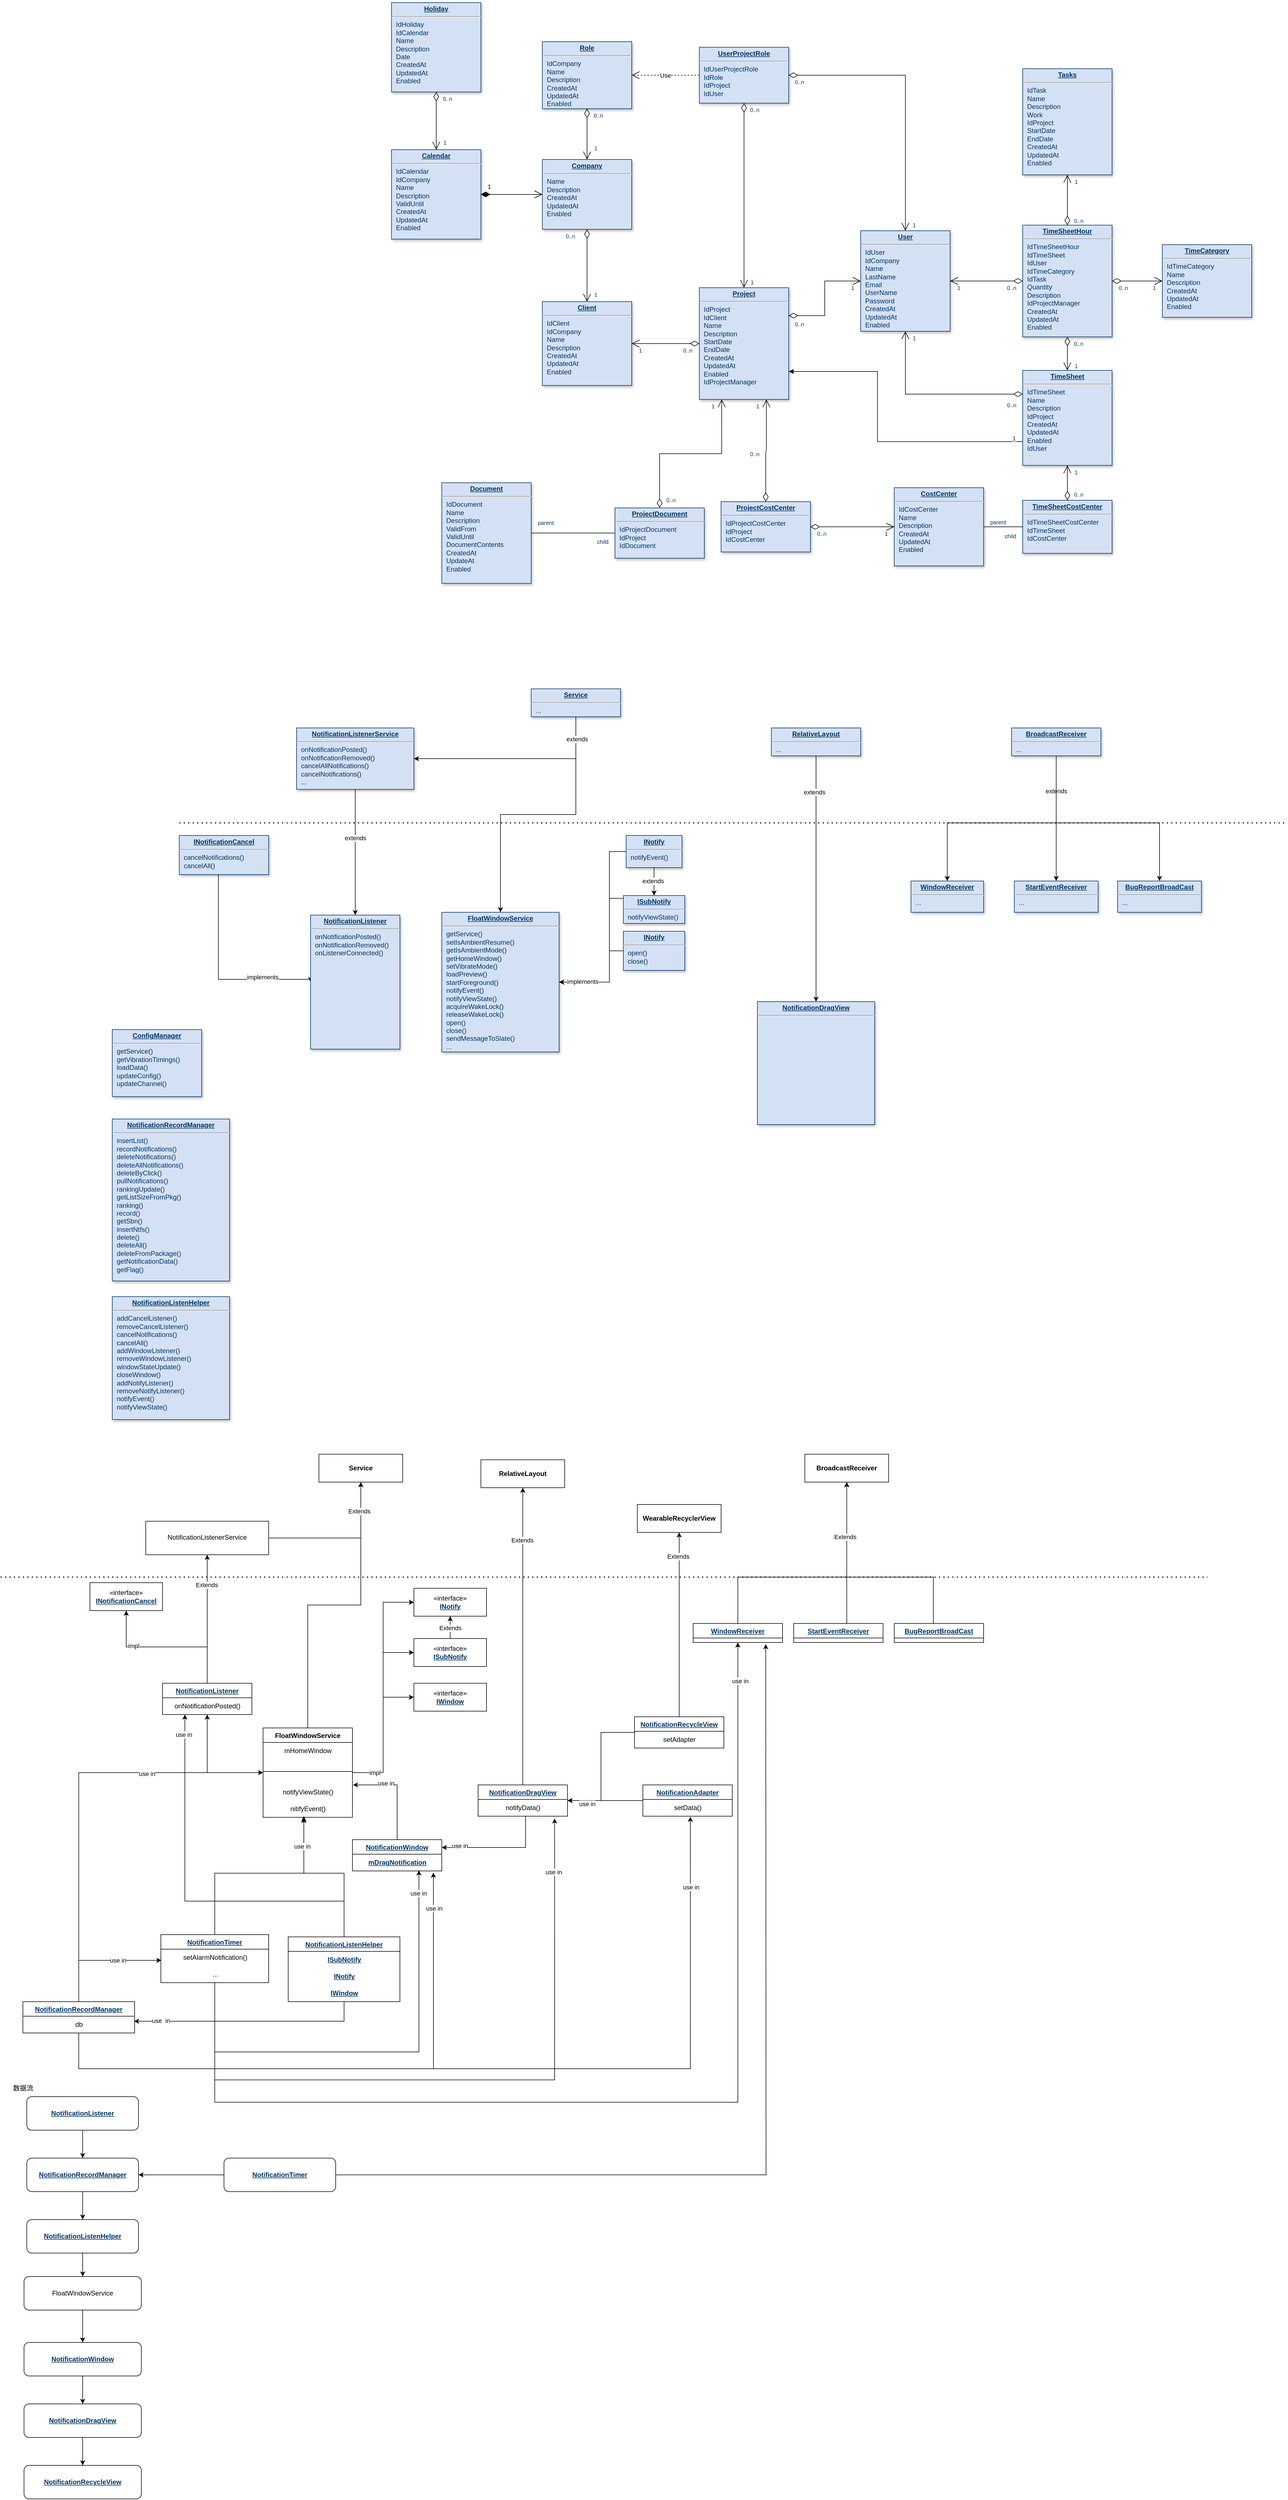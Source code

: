 <mxfile version="22.0.4" type="github">
  <diagram name="Page-1" id="efa7a0a1-bf9b-a30e-e6df-94a7791c09e9">
    <mxGraphModel dx="2336" dy="623" grid="1" gridSize="10" guides="1" tooltips="1" connect="1" arrows="1" fold="1" page="1" pageScale="1" pageWidth="826" pageHeight="1169" background="none" math="0" shadow="0">
      <root>
        <mxCell id="0" />
        <mxCell id="1" parent="0" />
        <mxCell id="19" value="&lt;p style=&quot;margin: 0px; margin-top: 4px; text-align: center; text-decoration: underline;&quot;&gt;&lt;strong&gt;Role&lt;/strong&gt;&lt;/p&gt;&lt;hr /&gt;&lt;p style=&quot;margin: 0px; margin-left: 8px;&quot;&gt;IdCompany&lt;br /&gt;Name&lt;/p&gt;&lt;p style=&quot;margin: 0px; margin-left: 8px;&quot;&gt;Description&lt;/p&gt;&lt;p style=&quot;margin: 0px; margin-left: 8px;&quot;&gt;CreatedAt&lt;/p&gt;&lt;p style=&quot;margin: 0px; margin-left: 8px;&quot;&gt;UpdatedAt&lt;/p&gt;&lt;p style=&quot;margin: 0px; margin-left: 8px;&quot;&gt;Enabled&lt;/p&gt;" style="verticalAlign=top;align=left;overflow=fill;fontSize=12;fontFamily=Helvetica;html=1;strokeColor=#003366;shadow=1;fillColor=#D4E1F5;fontColor=#003366" parent="1" vertex="1">
          <mxGeometry x="310.0" y="91.64" width="160" height="120" as="geometry" />
        </mxCell>
        <mxCell id="20" value="&lt;p style=&quot;margin: 0px; margin-top: 4px; text-align: center; text-decoration: underline;&quot;&gt;&lt;strong&gt;Company&lt;/strong&gt;&lt;/p&gt;&lt;hr /&gt;&lt;p style=&quot;margin: 0px; margin-left: 8px;&quot;&gt;Name&lt;/p&gt;&lt;p style=&quot;margin: 0px; margin-left: 8px;&quot;&gt;Description&lt;/p&gt;&lt;p style=&quot;margin: 0px; margin-left: 8px;&quot;&gt;CreatedAt&lt;/p&gt;&lt;p style=&quot;margin: 0px; margin-left: 8px;&quot;&gt;UpdatedAt&lt;/p&gt;&lt;p style=&quot;margin: 0px; margin-left: 8px;&quot;&gt;Enabled&lt;/p&gt;" style="verticalAlign=top;align=left;overflow=fill;fontSize=12;fontFamily=Helvetica;html=1;strokeColor=#003366;shadow=1;fillColor=#D4E1F5;fontColor=#003366" parent="1" vertex="1">
          <mxGeometry x="310.0" y="302.5" width="160" height="125" as="geometry" />
        </mxCell>
        <mxCell id="21" value="&lt;p style=&quot;margin: 0px; margin-top: 4px; text-align: center; text-decoration: underline;&quot;&gt;&lt;strong&gt;Calendar&lt;/strong&gt;&lt;/p&gt;&lt;hr /&gt;&lt;p style=&quot;margin: 0px; margin-left: 8px;&quot;&gt;IdCalendar&lt;/p&gt;&lt;p style=&quot;margin: 0px; margin-left: 8px;&quot;&gt;IdCompany&lt;/p&gt;&lt;p style=&quot;margin: 0px; margin-left: 8px;&quot;&gt;Name&lt;/p&gt;&lt;p style=&quot;margin: 0px; margin-left: 8px;&quot;&gt;Description&lt;/p&gt;&lt;p style=&quot;margin: 0px; margin-left: 8px;&quot;&gt;ValidUntil&lt;/p&gt;&lt;p style=&quot;margin: 0px; margin-left: 8px;&quot;&gt;CreatedAt&lt;/p&gt;&lt;p style=&quot;margin: 0px; margin-left: 8px;&quot;&gt;UpdatedAt&lt;/p&gt;&lt;p style=&quot;margin: 0px; margin-left: 8px;&quot;&gt;Enabled&lt;/p&gt;" style="verticalAlign=top;align=left;overflow=fill;fontSize=12;fontFamily=Helvetica;html=1;strokeColor=#003366;shadow=1;fillColor=#D4E1F5;fontColor=#003366" parent="1" vertex="1">
          <mxGeometry x="40.0" y="285.0" width="160" height="160" as="geometry" />
        </mxCell>
        <mxCell id="22" value="&lt;p style=&quot;margin: 0px; margin-top: 4px; text-align: center; text-decoration: underline;&quot;&gt;&lt;strong&gt;User&lt;/strong&gt;&lt;/p&gt;&lt;hr /&gt;&lt;p style=&quot;margin: 0px; margin-left: 8px;&quot;&gt;IdUser&lt;/p&gt;&lt;p style=&quot;margin: 0px; margin-left: 8px;&quot;&gt;IdCompany&lt;/p&gt;&lt;p style=&quot;margin: 0px; margin-left: 8px;&quot;&gt;Name&lt;/p&gt;&lt;p style=&quot;margin: 0px; margin-left: 8px;&quot;&gt;LastName&lt;/p&gt;&lt;p style=&quot;margin: 0px; margin-left: 8px;&quot;&gt;Email&lt;/p&gt;&lt;p style=&quot;margin: 0px; margin-left: 8px;&quot;&gt;UserName&lt;/p&gt;&lt;p style=&quot;margin: 0px; margin-left: 8px;&quot;&gt;Password&lt;/p&gt;&lt;p style=&quot;margin: 0px; margin-left: 8px;&quot;&gt;CreatedAt&lt;/p&gt;&lt;p style=&quot;margin: 0px; margin-left: 8px;&quot;&gt;UpdatedAt&lt;/p&gt;&lt;p style=&quot;margin: 0px; margin-left: 8px;&quot;&gt;Enabled&lt;/p&gt;" style="verticalAlign=top;align=left;overflow=fill;fontSize=12;fontFamily=Helvetica;html=1;strokeColor=#003366;shadow=1;fillColor=#D4E1F5;fontColor=#003366" parent="1" vertex="1">
          <mxGeometry x="880.0" y="430" width="160.0" height="180" as="geometry" />
        </mxCell>
        <mxCell id="23" value="&lt;p style=&quot;margin: 0px; margin-top: 4px; text-align: center; text-decoration: underline;&quot;&gt;&lt;strong&gt;UserProjectRole&lt;/strong&gt;&lt;/p&gt;&lt;hr /&gt;&lt;p style=&quot;margin: 0px; margin-left: 8px;&quot;&gt;IdUserProjectRole&lt;/p&gt;&lt;p style=&quot;margin: 0px; margin-left: 8px;&quot;&gt;IdRole&lt;/p&gt;&lt;p style=&quot;margin: 0px; margin-left: 8px;&quot;&gt;IdProject&lt;/p&gt;&lt;p style=&quot;margin: 0px; margin-left: 8px;&quot;&gt;IdUser&lt;/p&gt;" style="verticalAlign=top;align=left;overflow=fill;fontSize=12;fontFamily=Helvetica;html=1;strokeColor=#003366;shadow=1;fillColor=#D4E1F5;fontColor=#003366" parent="1" vertex="1">
          <mxGeometry x="591.08" y="101.64" width="160" height="100" as="geometry" />
        </mxCell>
        <mxCell id="24" value="&lt;p style=&quot;margin: 0px; margin-top: 4px; text-align: center; text-decoration: underline;&quot;&gt;&lt;strong&gt;Client&lt;/strong&gt;&lt;/p&gt;&lt;hr /&gt;&lt;p style=&quot;margin: 0px; margin-left: 8px;&quot;&gt;IdClient&lt;/p&gt;&lt;p style=&quot;margin: 0px; margin-left: 8px;&quot;&gt;IdCompany&lt;/p&gt;&lt;p style=&quot;margin: 0px; margin-left: 8px;&quot;&gt;Name&lt;/p&gt;&lt;p style=&quot;margin: 0px; margin-left: 8px;&quot;&gt;Description&lt;/p&gt;&lt;p style=&quot;margin: 0px; margin-left: 8px;&quot;&gt;CreatedAt&lt;/p&gt;&lt;p style=&quot;margin: 0px; margin-left: 8px;&quot;&gt;UpdatedAt&lt;/p&gt;&lt;p style=&quot;margin: 0px; margin-left: 8px;&quot;&gt;Enabled&lt;/p&gt;" style="verticalAlign=top;align=left;overflow=fill;fontSize=12;fontFamily=Helvetica;html=1;strokeColor=#003366;shadow=1;fillColor=#D4E1F5;fontColor=#003366" parent="1" vertex="1">
          <mxGeometry x="310.0" y="556.96" width="160" height="150" as="geometry" />
        </mxCell>
        <mxCell id="25" value="&lt;p style=&quot;margin: 0px; margin-top: 4px; text-align: center; text-decoration: underline;&quot;&gt;&lt;strong&gt;Holiday&lt;/strong&gt;&lt;/p&gt;&lt;hr /&gt;&lt;p style=&quot;margin: 0px; margin-left: 8px;&quot;&gt;IdHoliday&lt;/p&gt;&lt;p style=&quot;margin: 0px; margin-left: 8px;&quot;&gt;IdCalendar&lt;/p&gt;&lt;p style=&quot;margin: 0px; margin-left: 8px;&quot;&gt;Name&lt;/p&gt;&lt;p style=&quot;margin: 0px; margin-left: 8px;&quot;&gt;Description&lt;/p&gt;&lt;p style=&quot;margin: 0px; margin-left: 8px;&quot;&gt;Date&lt;/p&gt;&lt;p style=&quot;margin: 0px; margin-left: 8px;&quot;&gt;CreatedAt&lt;/p&gt;&lt;p style=&quot;margin: 0px; margin-left: 8px;&quot;&gt;UpdatedAt&lt;/p&gt;&lt;p style=&quot;margin: 0px; margin-left: 8px;&quot;&gt;Enabled&lt;/p&gt;" style="verticalAlign=top;align=left;overflow=fill;fontSize=12;fontFamily=Helvetica;html=1;strokeColor=#003366;shadow=1;fillColor=#D4E1F5;fontColor=#003366" parent="1" vertex="1">
          <mxGeometry x="40.0" y="21.64" width="160" height="160" as="geometry" />
        </mxCell>
        <mxCell id="26" value="&lt;p style=&quot;margin: 0px; margin-top: 4px; text-align: center; text-decoration: underline;&quot;&gt;&lt;strong&gt;TimeSheet&lt;/strong&gt;&lt;/p&gt;&lt;hr /&gt;&lt;p style=&quot;margin: 0px; margin-left: 8px;&quot;&gt;IdTimeSheet&lt;/p&gt;&lt;p style=&quot;margin: 0px; margin-left: 8px;&quot;&gt;Name&lt;/p&gt;&lt;p style=&quot;margin: 0px; margin-left: 8px;&quot;&gt;Description&lt;/p&gt;&lt;p style=&quot;margin: 0px; margin-left: 8px;&quot;&gt;IdProject&lt;/p&gt;&lt;p style=&quot;margin: 0px; margin-left: 8px;&quot;&gt;CreatedAt&lt;/p&gt;&lt;p style=&quot;margin: 0px; margin-left: 8px;&quot;&gt;UpdatedAt&lt;/p&gt;&lt;p style=&quot;margin: 0px; margin-left: 8px;&quot;&gt;Enabled&lt;/p&gt;&lt;p style=&quot;margin: 0px; margin-left: 8px;&quot;&gt;IdUser&lt;/p&gt;" style="verticalAlign=top;align=left;overflow=fill;fontSize=12;fontFamily=Helvetica;html=1;strokeColor=#003366;shadow=1;fillColor=#D4E1F5;fontColor=#003366" parent="1" vertex="1">
          <mxGeometry x="1170" y="680" width="160" height="170" as="geometry" />
        </mxCell>
        <mxCell id="27" value="&lt;p style=&quot;margin: 0px; margin-top: 4px; text-align: center; text-decoration: underline;&quot;&gt;&lt;strong&gt;TimeSheetHour&lt;/strong&gt;&lt;/p&gt;&lt;hr /&gt;&lt;p style=&quot;margin: 0px; margin-left: 8px;&quot;&gt;IdTimeSheetHour&lt;br /&gt;IdTimeSheet&lt;/p&gt;&lt;p style=&quot;margin: 0px; margin-left: 8px;&quot;&gt;IdUser&lt;/p&gt;&lt;p style=&quot;margin: 0px; margin-left: 8px;&quot;&gt;IdTimeCategory&lt;/p&gt;&lt;p style=&quot;margin: 0px; margin-left: 8px;&quot;&gt;IdTask&lt;/p&gt;&lt;p style=&quot;margin: 0px; margin-left: 8px;&quot;&gt;Quantity&lt;/p&gt;&lt;p style=&quot;margin: 0px; margin-left: 8px;&quot;&gt;Description&lt;/p&gt;&lt;p style=&quot;margin: 0px; margin-left: 8px;&quot;&gt;IdProjectManager&lt;/p&gt;&lt;p style=&quot;margin: 0px; margin-left: 8px;&quot;&gt;CreatedAt&lt;/p&gt;&lt;p style=&quot;margin: 0px; margin-left: 8px;&quot;&gt;UpdatedAt&lt;/p&gt;&lt;p style=&quot;margin: 0px; margin-left: 8px;&quot;&gt;Enabled&lt;/p&gt;" style="verticalAlign=top;align=left;overflow=fill;fontSize=12;fontFamily=Helvetica;html=1;strokeColor=#003366;shadow=1;fillColor=#D4E1F5;fontColor=#003366" parent="1" vertex="1">
          <mxGeometry x="1170" y="420.0" width="160" height="200" as="geometry" />
        </mxCell>
        <mxCell id="28" value="&lt;p style=&quot;margin: 0px; margin-top: 4px; text-align: center; text-decoration: underline;&quot;&gt;&lt;strong&gt;Document&lt;/strong&gt;&lt;/p&gt;&lt;hr /&gt;&lt;p style=&quot;margin: 0px; margin-left: 8px;&quot;&gt;IdDocument&lt;/p&gt;&lt;p style=&quot;margin: 0px; margin-left: 8px;&quot;&gt;Name&lt;/p&gt;&lt;p style=&quot;margin: 0px; margin-left: 8px;&quot;&gt;Description&lt;/p&gt;&lt;p style=&quot;margin: 0px; margin-left: 8px;&quot;&gt;ValidFrom&lt;/p&gt;&lt;p style=&quot;margin: 0px; margin-left: 8px;&quot;&gt;ValidUntil&lt;/p&gt;&lt;p style=&quot;margin: 0px; margin-left: 8px;&quot;&gt;DocumentContents&lt;/p&gt;&lt;p style=&quot;margin: 0px; margin-left: 8px;&quot;&gt;CreatedAt&lt;/p&gt;&lt;p style=&quot;margin: 0px; margin-left: 8px;&quot;&gt;UpdateAt&lt;/p&gt;&lt;p style=&quot;margin: 0px; margin-left: 8px;&quot;&gt;Enabled&lt;/p&gt;" style="verticalAlign=top;align=left;overflow=fill;fontSize=12;fontFamily=Helvetica;html=1;strokeColor=#003366;shadow=1;fillColor=#D4E1F5;fontColor=#003366" parent="1" vertex="1">
          <mxGeometry x="130.0" y="881.16" width="160" height="180" as="geometry" />
        </mxCell>
        <mxCell id="29" value="&lt;p style=&quot;margin: 0px; margin-top: 4px; text-align: center; text-decoration: underline;&quot;&gt;&lt;strong&gt;Project&lt;/strong&gt;&lt;/p&gt;&lt;hr /&gt;&lt;p style=&quot;margin: 0px; margin-left: 8px;&quot;&gt;IdProject&lt;/p&gt;&lt;p style=&quot;margin: 0px; margin-left: 8px;&quot;&gt;IdClient&lt;/p&gt;&lt;p style=&quot;margin: 0px; margin-left: 8px;&quot;&gt;Name&lt;/p&gt;&lt;p style=&quot;margin: 0px; margin-left: 8px;&quot;&gt;Description&lt;/p&gt;&lt;p style=&quot;margin: 0px; margin-left: 8px;&quot;&gt;StartDate&lt;/p&gt;&lt;p style=&quot;margin: 0px; margin-left: 8px;&quot;&gt;EndDate&lt;/p&gt;&lt;p style=&quot;margin: 0px; margin-left: 8px;&quot;&gt;CreatedAt&lt;/p&gt;&lt;p style=&quot;margin: 0px; margin-left: 8px;&quot;&gt;UpdatedAt&lt;/p&gt;&lt;p style=&quot;margin: 0px; margin-left: 8px;&quot;&gt;Enabled&lt;br /&gt;IdProjectManager&lt;/p&gt;" style="verticalAlign=top;align=left;overflow=fill;fontSize=12;fontFamily=Helvetica;html=1;strokeColor=#003366;shadow=1;fillColor=#D4E1F5;fontColor=#003366" parent="1" vertex="1">
          <mxGeometry x="591.08" y="531.96" width="160" height="200" as="geometry" />
        </mxCell>
        <mxCell id="30" value="&lt;p style=&quot;margin: 0px; margin-top: 4px; text-align: center; text-decoration: underline;&quot;&gt;&lt;strong&gt;TimeCategory&lt;/strong&gt;&lt;/p&gt;&lt;hr /&gt;&lt;p style=&quot;margin: 0px; margin-left: 8px;&quot;&gt;IdTimeCategory&lt;/p&gt;&lt;p style=&quot;margin: 0px; margin-left: 8px;&quot;&gt;Name&lt;/p&gt;&lt;p style=&quot;margin: 0px; margin-left: 8px;&quot;&gt;Description&lt;/p&gt;&lt;p style=&quot;margin: 0px; margin-left: 8px;&quot;&gt;CreatedAt&lt;/p&gt;&lt;p style=&quot;margin: 0px; margin-left: 8px;&quot;&gt;UpdatedAt&lt;/p&gt;&lt;p style=&quot;margin: 0px; margin-left: 8px;&quot;&gt;Enabled&lt;/p&gt;" style="verticalAlign=top;align=left;overflow=fill;fontSize=12;fontFamily=Helvetica;html=1;strokeColor=#003366;shadow=1;fillColor=#D4E1F5;fontColor=#003366" parent="1" vertex="1">
          <mxGeometry x="1420.0" y="455.0" width="160" height="130" as="geometry" />
        </mxCell>
        <mxCell id="31" value="&lt;p style=&quot;margin: 0px; margin-top: 4px; text-align: center; text-decoration: underline;&quot;&gt;&lt;strong&gt;TimeSheetCostCenter&lt;/strong&gt;&lt;/p&gt;&lt;hr /&gt;&lt;p style=&quot;margin: 0px; margin-left: 8px;&quot;&gt;IdTimeSheetCostCenter&lt;/p&gt;&lt;p style=&quot;margin: 0px; margin-left: 8px;&quot;&gt;IdTimeSheet&lt;/p&gt;&lt;p style=&quot;margin: 0px; margin-left: 8px;&quot;&gt;IdCostCenter&lt;/p&gt;" style="verticalAlign=top;align=left;overflow=fill;fontSize=12;fontFamily=Helvetica;html=1;strokeColor=#003366;shadow=1;fillColor=#D4E1F5;fontColor=#003366" parent="1" vertex="1">
          <mxGeometry x="1170" y="912.5" width="160" height="95" as="geometry" />
        </mxCell>
        <mxCell id="32" value="&lt;p style=&quot;margin: 0px; margin-top: 4px; text-align: center; text-decoration: underline;&quot;&gt;&lt;strong&gt;CostCenter&lt;/strong&gt;&lt;/p&gt;&lt;hr /&gt;&lt;p style=&quot;margin: 0px; margin-left: 8px;&quot;&gt;IdCostCenter&lt;/p&gt;&lt;p style=&quot;margin: 0px; margin-left: 8px;&quot;&gt;Name&lt;/p&gt;&lt;p style=&quot;margin: 0px; margin-left: 8px;&quot;&gt;Description&lt;/p&gt;&lt;p style=&quot;margin: 0px; margin-left: 8px;&quot;&gt;CreatedAt&lt;/p&gt;&lt;p style=&quot;margin: 0px; margin-left: 8px;&quot;&gt;UpdatedAt&lt;/p&gt;&lt;p style=&quot;margin: 0px; margin-left: 8px;&quot;&gt;Enabled&lt;/p&gt;" style="verticalAlign=top;align=left;overflow=fill;fontSize=12;fontFamily=Helvetica;html=1;strokeColor=#003366;shadow=1;fillColor=#D4E1F5;fontColor=#003366" parent="1" vertex="1">
          <mxGeometry x="940.0" y="890.0" width="160" height="140" as="geometry" />
        </mxCell>
        <mxCell id="33" value="&lt;p style=&quot;margin: 0px; margin-top: 4px; text-align: center; text-decoration: underline;&quot;&gt;&lt;strong&gt;ProjectCostCenter&lt;/strong&gt;&lt;/p&gt;&lt;hr /&gt;&lt;p style=&quot;margin: 0px; margin-left: 8px;&quot;&gt;IdProjectCostCenter&lt;/p&gt;&lt;p style=&quot;margin: 0px; margin-left: 8px;&quot;&gt;IdProject&lt;/p&gt;&lt;p style=&quot;margin: 0px; margin-left: 8px;&quot;&gt;IdCostCenter&lt;/p&gt;" style="verticalAlign=top;align=left;overflow=fill;fontSize=12;fontFamily=Helvetica;html=1;strokeColor=#003366;shadow=1;fillColor=#D4E1F5;fontColor=#003366" parent="1" vertex="1">
          <mxGeometry x="630" y="915.0" width="160" height="90" as="geometry" />
        </mxCell>
        <mxCell id="34" value="&lt;p style=&quot;margin: 0px ; margin-top: 4px ; text-align: center ; text-decoration: underline&quot;&gt;&lt;strong&gt;ProjectDocument&lt;/strong&gt;&lt;/p&gt;&lt;hr&gt;&lt;p style=&quot;margin: 0px ; margin-left: 8px&quot;&gt;IdProjectDocument&lt;/p&gt;&lt;p style=&quot;margin: 0px ; margin-left: 8px&quot;&gt;IdProject&lt;/p&gt;&lt;p style=&quot;margin: 0px ; margin-left: 8px&quot;&gt;IdDocument&lt;/p&gt;" style="verticalAlign=top;align=left;overflow=fill;fontSize=12;fontFamily=Helvetica;html=1;strokeColor=#003366;shadow=1;fillColor=#D4E1F5;fontColor=#003366" parent="1" vertex="1">
          <mxGeometry x="440.0" y="926.16" width="160" height="90" as="geometry" />
        </mxCell>
        <mxCell id="35" value="&lt;p style=&quot;margin: 0px; margin-top: 4px; text-align: center; text-decoration: underline;&quot;&gt;&lt;strong&gt;Tasks&lt;/strong&gt;&lt;/p&gt;&lt;hr /&gt;&lt;p style=&quot;margin: 0px; margin-left: 8px;&quot;&gt;IdTask&lt;/p&gt;&lt;p style=&quot;margin: 0px; margin-left: 8px;&quot;&gt;Name&lt;/p&gt;&lt;p style=&quot;margin: 0px; margin-left: 8px;&quot;&gt;Description&lt;/p&gt;&lt;p style=&quot;margin: 0px; margin-left: 8px;&quot;&gt;Work&lt;/p&gt;&lt;p style=&quot;margin: 0px; margin-left: 8px;&quot;&gt;IdProject&lt;/p&gt;&lt;p style=&quot;margin: 0px; margin-left: 8px;&quot;&gt;StartDate&lt;/p&gt;&lt;p style=&quot;margin: 0px; margin-left: 8px;&quot;&gt;EndDate&lt;/p&gt;&lt;p style=&quot;margin: 0px; margin-left: 8px;&quot;&gt;CreatedAt&lt;/p&gt;&lt;p style=&quot;margin: 0px; margin-left: 8px;&quot;&gt;UpdatedAt&lt;/p&gt;&lt;p style=&quot;margin: 0px; margin-left: 8px;&quot;&gt;Enabled&lt;/p&gt;" style="verticalAlign=top;align=left;overflow=fill;fontSize=12;fontFamily=Helvetica;html=1;strokeColor=#003366;shadow=1;fillColor=#D4E1F5;fontColor=#003366" parent="1" vertex="1">
          <mxGeometry x="1170" y="140.0" width="160" height="190" as="geometry" />
        </mxCell>
        <mxCell id="36" value="" style="endArrow=open;endSize=12;startArrow=diamondThin;startSize=14;startFill=0;edgeStyle=orthogonalEdgeStyle;" parent="1" source="19" target="20" edge="1">
          <mxGeometry y="160" as="geometry">
            <mxPoint y="160" as="sourcePoint" />
            <mxPoint x="160" y="160" as="targetPoint" />
          </mxGeometry>
        </mxCell>
        <mxCell id="37" value="0..n" style="resizable=0;align=left;verticalAlign=top;labelBackgroundColor=#ffffff;fontSize=10;strokeColor=#003366;shadow=1;fillColor=#D4E1F5;fontColor=#003366" parent="36" connectable="0" vertex="1">
          <mxGeometry x="-1" relative="1" as="geometry">
            <mxPoint x="10" as="offset" />
          </mxGeometry>
        </mxCell>
        <mxCell id="38" value="1" style="resizable=0;align=right;verticalAlign=top;labelBackgroundColor=#ffffff;fontSize=10;strokeColor=#003366;shadow=1;fillColor=#D4E1F5;fontColor=#003366" parent="36" connectable="0" vertex="1">
          <mxGeometry x="1" relative="1" as="geometry">
            <mxPoint x="590" y="105" as="offset" />
          </mxGeometry>
        </mxCell>
        <mxCell id="45" value="" style="endArrow=open;endSize=12;startArrow=diamondThin;startSize=14;startFill=0;edgeStyle=orthogonalEdgeStyle;rounded=0" parent="1" source="23" target="22" edge="1">
          <mxGeometry x="519.36" y="180" as="geometry">
            <mxPoint x="519.36" y="180" as="sourcePoint" />
            <mxPoint x="679.36" y="180" as="targetPoint" />
          </mxGeometry>
        </mxCell>
        <mxCell id="46" value="0..n" style="resizable=0;align=left;verticalAlign=top;labelBackgroundColor=#ffffff;fontSize=10;strokeColor=#003366;shadow=1;fillColor=#D4E1F5;fontColor=#003366" parent="45" connectable="0" vertex="1">
          <mxGeometry x="-1" relative="1" as="geometry">
            <mxPoint x="8.92" as="offset" />
          </mxGeometry>
        </mxCell>
        <mxCell id="47" value="1" style="resizable=0;align=right;verticalAlign=top;labelBackgroundColor=#ffffff;fontSize=10;strokeColor=#003366;shadow=1;fillColor=#D4E1F5;fontColor=#003366" parent="45" connectable="0" vertex="1">
          <mxGeometry x="1" relative="1" as="geometry">
            <mxPoint x="-550" y="-160.0" as="offset" />
          </mxGeometry>
        </mxCell>
        <mxCell id="48" value="" style="endArrow=open;endSize=12;startArrow=diamondThin;startSize=14;startFill=0;edgeStyle=orthogonalEdgeStyle;exitX=1;exitY=0.25;rounded=0" parent="1" source="29" target="22" edge="1">
          <mxGeometry x="769.36" y="450" as="geometry">
            <mxPoint x="769.36" y="450" as="sourcePoint" />
            <mxPoint x="929.36" y="450" as="targetPoint" />
          </mxGeometry>
        </mxCell>
        <mxCell id="49" value="0..n" style="resizable=0;align=left;verticalAlign=top;labelBackgroundColor=#ffffff;fontSize=10;strokeColor=#003366;shadow=1;fillColor=#D4E1F5;fontColor=#003366" parent="48" connectable="0" vertex="1">
          <mxGeometry x="-1" relative="1" as="geometry">
            <mxPoint x="8.92" y="3.04" as="offset" />
          </mxGeometry>
        </mxCell>
        <mxCell id="50" value="1" style="resizable=0;align=right;verticalAlign=top;labelBackgroundColor=#ffffff;fontSize=10;strokeColor=#003366;shadow=1;fillColor=#D4E1F5;fontColor=#003366" parent="48" connectable="0" vertex="1">
          <mxGeometry x="1" relative="1" as="geometry">
            <mxPoint x="-10" as="offset" />
          </mxGeometry>
        </mxCell>
        <mxCell id="51" value="" style="endArrow=open;endSize=12;startArrow=diamondThin;startSize=14;startFill=0;edgeStyle=orthogonalEdgeStyle" parent="1" source="23" target="29" edge="1">
          <mxGeometry x="389.36" y="350" as="geometry">
            <mxPoint x="389.36" y="350" as="sourcePoint" />
            <mxPoint x="549.36" y="350" as="targetPoint" />
          </mxGeometry>
        </mxCell>
        <mxCell id="52" value="0..n" style="resizable=0;align=left;verticalAlign=top;labelBackgroundColor=#ffffff;fontSize=10;strokeColor=#003366;shadow=1;fillColor=#D4E1F5;fontColor=#003366" parent="51" connectable="0" vertex="1">
          <mxGeometry x="-1" relative="1" as="geometry">
            <mxPoint x="8.92" as="offset" />
          </mxGeometry>
        </mxCell>
        <mxCell id="53" value="1" style="resizable=0;align=right;verticalAlign=top;labelBackgroundColor=#ffffff;fontSize=10;strokeColor=#003366;shadow=1;fillColor=#D4E1F5;fontColor=#003366" parent="51" connectable="0" vertex="1">
          <mxGeometry x="1" relative="1" as="geometry">
            <mxPoint x="18.92" y="-21.96" as="offset" />
          </mxGeometry>
        </mxCell>
        <mxCell id="54" value="" style="endArrow=open;endSize=12;startArrow=diamondThin;startSize=14;startFill=0;edgeStyle=orthogonalEdgeStyle;exitX=0;exitY=0.25;rounded=0" parent="1" source="26" target="22" edge="1">
          <mxGeometry x="1209.36" y="170" as="geometry">
            <mxPoint x="1209.36" y="170" as="sourcePoint" />
            <mxPoint x="1369.36" y="170" as="targetPoint" />
          </mxGeometry>
        </mxCell>
        <mxCell id="55" value="0..n" style="resizable=0;align=left;verticalAlign=top;labelBackgroundColor=#ffffff;fontSize=10;strokeColor=#003366;shadow=1;fillColor=#D4E1F5;fontColor=#003366" parent="54" connectable="0" vertex="1">
          <mxGeometry x="-1" relative="1" as="geometry">
            <mxPoint x="-30" y="7.5" as="offset" />
          </mxGeometry>
        </mxCell>
        <mxCell id="56" value="1" style="resizable=0;align=right;verticalAlign=top;labelBackgroundColor=#ffffff;fontSize=10;strokeColor=#003366;shadow=1;fillColor=#D4E1F5;fontColor=#003366" parent="54" connectable="0" vertex="1">
          <mxGeometry x="1" relative="1" as="geometry">
            <mxPoint x="20" as="offset" />
          </mxGeometry>
        </mxCell>
        <mxCell id="57" value="" style="endArrow=open;endSize=12;startArrow=diamondThin;startSize=14;startFill=0;edgeStyle=orthogonalEdgeStyle" parent="1" source="27" target="26" edge="1">
          <mxGeometry x="1269.36" y="180" as="geometry">
            <mxPoint x="1269.36" y="180" as="sourcePoint" />
            <mxPoint x="1429.36" y="180" as="targetPoint" />
          </mxGeometry>
        </mxCell>
        <mxCell id="58" value="0..n" style="resizable=0;align=left;verticalAlign=top;labelBackgroundColor=#ffffff;fontSize=10;strokeColor=#003366;shadow=1;fillColor=#D4E1F5;fontColor=#003366" parent="57" connectable="0" vertex="1">
          <mxGeometry x="-1" relative="1" as="geometry">
            <mxPoint x="10" as="offset" />
          </mxGeometry>
        </mxCell>
        <mxCell id="59" value="1" style="resizable=0;align=right;verticalAlign=top;labelBackgroundColor=#ffffff;fontSize=10;strokeColor=#003366;shadow=1;fillColor=#D4E1F5;fontColor=#003366" parent="57" connectable="0" vertex="1">
          <mxGeometry x="1" relative="1" as="geometry">
            <mxPoint x="20" y="-20" as="offset" />
          </mxGeometry>
        </mxCell>
        <mxCell id="63" value="" style="endArrow=open;endSize=12;startArrow=diamondThin;startSize=14;startFill=0;edgeStyle=orthogonalEdgeStyle;entryX=0.75;entryY=1" parent="1" source="33" target="29" edge="1">
          <mxGeometry x="479.36" y="790" as="geometry">
            <mxPoint x="479.36" y="790" as="sourcePoint" />
            <mxPoint x="639.36" y="790" as="targetPoint" />
          </mxGeometry>
        </mxCell>
        <mxCell id="64" value="0..n" style="resizable=0;align=left;verticalAlign=top;labelBackgroundColor=#ffffff;fontSize=10;strokeColor=#003366;shadow=1;fillColor=#D4E1F5;fontColor=#003366" parent="63" connectable="0" vertex="1">
          <mxGeometry x="-1" relative="1" as="geometry">
            <mxPoint x="-30" y="-97.5" as="offset" />
          </mxGeometry>
        </mxCell>
        <mxCell id="65" value="1" style="resizable=0;align=right;verticalAlign=top;labelBackgroundColor=#ffffff;fontSize=10;strokeColor=#003366;shadow=1;fillColor=#D4E1F5;fontColor=#003366" parent="63" connectable="0" vertex="1">
          <mxGeometry x="1" relative="1" as="geometry">
            <mxPoint x="-11.08" as="offset" />
          </mxGeometry>
        </mxCell>
        <mxCell id="66" value="" style="endArrow=open;endSize=12;startArrow=diamondThin;startSize=14;startFill=0;edgeStyle=orthogonalEdgeStyle" parent="1" source="33" target="32" edge="1">
          <mxGeometry x="469.36" y="526.16" as="geometry">
            <mxPoint x="469.36" y="526.16" as="sourcePoint" />
            <mxPoint x="980" y="1061.16" as="targetPoint" />
          </mxGeometry>
        </mxCell>
        <mxCell id="67" value="0..n" style="resizable=0;align=left;verticalAlign=top;labelBackgroundColor=#ffffff;fontSize=10;strokeColor=#003366;shadow=1;fillColor=#D4E1F5;fontColor=#003366" parent="66" connectable="0" vertex="1">
          <mxGeometry x="-1" relative="1" as="geometry">
            <mxPoint x="10" as="offset" />
          </mxGeometry>
        </mxCell>
        <mxCell id="68" value="1" style="resizable=0;align=right;verticalAlign=top;labelBackgroundColor=#ffffff;fontSize=10;strokeColor=#003366;shadow=1;fillColor=#D4E1F5;fontColor=#003366" parent="66" connectable="0" vertex="1">
          <mxGeometry x="1" relative="1" as="geometry">
            <mxPoint x="-10" as="offset" />
          </mxGeometry>
        </mxCell>
        <mxCell id="72" value="" style="endArrow=open;endSize=12;startArrow=diamondThin;startSize=14;startFill=0;edgeStyle=orthogonalEdgeStyle;entryX=0.25;entryY=1;rounded=0" parent="1" source="34" target="29" edge="1">
          <mxGeometry x="419.36" y="820" as="geometry">
            <mxPoint x="419.36" y="820" as="sourcePoint" />
            <mxPoint x="579.36" y="820" as="targetPoint" />
          </mxGeometry>
        </mxCell>
        <mxCell id="73" value="0..n" style="resizable=0;align=left;verticalAlign=top;labelBackgroundColor=#ffffff;fontSize=10;strokeColor=#003366;shadow=1;fillColor=#D4E1F5;fontColor=#003366" parent="72" connectable="0" vertex="1">
          <mxGeometry x="-1" relative="1" as="geometry">
            <mxPoint x="10" y="-26.16" as="offset" />
          </mxGeometry>
        </mxCell>
        <mxCell id="74" value="1" style="resizable=0;align=right;verticalAlign=top;labelBackgroundColor=#ffffff;fontSize=10;strokeColor=#003366;shadow=1;fillColor=#D4E1F5;fontColor=#003366" parent="72" connectable="0" vertex="1">
          <mxGeometry x="1" relative="1" as="geometry">
            <mxPoint x="-11.08" as="offset" />
          </mxGeometry>
        </mxCell>
        <mxCell id="75" value="" style="endArrow=open;endSize=12;startArrow=diamondThin;startSize=14;startFill=0;edgeStyle=orthogonalEdgeStyle" parent="1" source="31" target="26" edge="1">
          <mxGeometry x="1079.36" y="560" as="geometry">
            <mxPoint x="1079.36" y="560" as="sourcePoint" />
            <mxPoint x="1239.36" y="560" as="targetPoint" />
          </mxGeometry>
        </mxCell>
        <mxCell id="76" value="0..n" style="resizable=0;align=left;verticalAlign=top;labelBackgroundColor=#ffffff;fontSize=10;strokeColor=#003366;shadow=1;fillColor=#D4E1F5;fontColor=#003366" parent="75" connectable="0" vertex="1">
          <mxGeometry x="-1" relative="1" as="geometry">
            <mxPoint x="10.0" y="-22.5" as="offset" />
          </mxGeometry>
        </mxCell>
        <mxCell id="77" value="1" style="resizable=0;align=right;verticalAlign=top;labelBackgroundColor=#ffffff;fontSize=10;strokeColor=#003366;shadow=1;fillColor=#D4E1F5;fontColor=#003366" parent="75" connectable="0" vertex="1">
          <mxGeometry x="1" relative="1" as="geometry">
            <mxPoint x="20" as="offset" />
          </mxGeometry>
        </mxCell>
        <mxCell id="78" value="" style="endArrow=open;endSize=12;startArrow=diamondThin;startSize=14;startFill=0;edgeStyle=orthogonalEdgeStyle" parent="1" source="27" target="30" edge="1">
          <mxGeometry x="1309.36" y="540" as="geometry">
            <mxPoint x="1309.36" y="540" as="sourcePoint" />
            <mxPoint x="1469.36" y="540" as="targetPoint" />
          </mxGeometry>
        </mxCell>
        <mxCell id="79" value="0..n" style="resizable=0;align=left;verticalAlign=top;labelBackgroundColor=#ffffff;fontSize=10;strokeColor=#003366;shadow=1;fillColor=#D4E1F5;fontColor=#003366" parent="78" connectable="0" vertex="1">
          <mxGeometry x="-1" relative="1" as="geometry">
            <mxPoint x="10" as="offset" />
          </mxGeometry>
        </mxCell>
        <mxCell id="80" value="1" style="resizable=0;align=right;verticalAlign=top;labelBackgroundColor=#ffffff;fontSize=10;strokeColor=#003366;shadow=1;fillColor=#D4E1F5;fontColor=#003366" parent="78" connectable="0" vertex="1">
          <mxGeometry x="1" relative="1" as="geometry">
            <mxPoint x="-10" as="offset" />
          </mxGeometry>
        </mxCell>
        <mxCell id="81" value="" style="endArrow=open;endSize=12;startArrow=diamondThin;startSize=14;startFill=0;edgeStyle=orthogonalEdgeStyle" parent="1" source="27" target="35" edge="1">
          <mxGeometry x="1119.36" y="540" as="geometry">
            <mxPoint x="1119.36" y="540" as="sourcePoint" />
            <mxPoint x="1279.36" y="540" as="targetPoint" />
          </mxGeometry>
        </mxCell>
        <mxCell id="82" value="0..n" style="resizable=0;align=left;verticalAlign=top;labelBackgroundColor=#ffffff;fontSize=10;strokeColor=#003366;shadow=1;fillColor=#D4E1F5;fontColor=#003366" parent="81" connectable="0" vertex="1">
          <mxGeometry x="-1" relative="1" as="geometry">
            <mxPoint x="10" y="-20" as="offset" />
          </mxGeometry>
        </mxCell>
        <mxCell id="83" value="1" style="resizable=0;align=right;verticalAlign=top;labelBackgroundColor=#ffffff;fontSize=10;strokeColor=#003366;shadow=1;fillColor=#D4E1F5;fontColor=#003366" parent="81" connectable="0" vertex="1">
          <mxGeometry x="1" relative="1" as="geometry">
            <mxPoint x="20" as="offset" />
          </mxGeometry>
        </mxCell>
        <mxCell id="84" value="" style="endArrow=open;endSize=12;startArrow=diamondThin;startSize=14;startFill=0;edgeStyle=orthogonalEdgeStyle" parent="1" source="27" target="22" edge="1">
          <mxGeometry x="1389.36" y="130" as="geometry">
            <mxPoint x="1389.36" y="130" as="sourcePoint" />
            <mxPoint x="1549.36" y="130" as="targetPoint" />
          </mxGeometry>
        </mxCell>
        <mxCell id="85" value="0..n" style="resizable=0;align=left;verticalAlign=top;labelBackgroundColor=#ffffff;fontSize=10;strokeColor=#003366;shadow=1;fillColor=#D4E1F5;fontColor=#003366" parent="84" connectable="0" vertex="1">
          <mxGeometry x="-1" relative="1" as="geometry">
            <mxPoint x="-30" as="offset" />
          </mxGeometry>
        </mxCell>
        <mxCell id="86" value="1" style="resizable=0;align=right;verticalAlign=top;labelBackgroundColor=#ffffff;fontSize=10;strokeColor=#003366;shadow=1;fillColor=#D4E1F5;fontColor=#003366" parent="84" connectable="0" vertex="1">
          <mxGeometry x="1" relative="1" as="geometry">
            <mxPoint x="20" y="2.728e-13" as="offset" />
          </mxGeometry>
        </mxCell>
        <mxCell id="87" value="" style="endArrow=open;endSize=12;startArrow=diamondThin;startSize=14;startFill=0;edgeStyle=orthogonalEdgeStyle" parent="1" source="20" target="24" edge="1">
          <mxGeometry x="519.36" y="200" as="geometry">
            <mxPoint x="519.36" y="200" as="sourcePoint" />
            <mxPoint x="679.36" y="200" as="targetPoint" />
          </mxGeometry>
        </mxCell>
        <mxCell id="88" value="0..n" style="resizable=0;align=left;verticalAlign=top;labelBackgroundColor=#ffffff;fontSize=10;strokeColor=#003366;shadow=1;fillColor=#D4E1F5;fontColor=#003366" parent="87" connectable="0" vertex="1">
          <mxGeometry x="-1" relative="1" as="geometry">
            <mxPoint x="-40" as="offset" />
          </mxGeometry>
        </mxCell>
        <mxCell id="89" value="1" style="resizable=0;align=right;verticalAlign=top;labelBackgroundColor=#ffffff;fontSize=10;strokeColor=#003366;shadow=1;fillColor=#D4E1F5;fontColor=#003366" parent="87" connectable="0" vertex="1">
          <mxGeometry x="1" relative="1" as="geometry">
            <mxPoint x="20.0" y="-25.0" as="offset" />
          </mxGeometry>
        </mxCell>
        <mxCell id="90" value="" style="endArrow=open;endSize=12;startArrow=diamondThin;startSize=14;startFill=0;edgeStyle=orthogonalEdgeStyle" parent="1" source="25" target="21" edge="1">
          <mxGeometry x="620" y="340" as="geometry">
            <mxPoint x="620" y="340" as="sourcePoint" />
            <mxPoint x="780" y="340" as="targetPoint" />
          </mxGeometry>
        </mxCell>
        <mxCell id="91" value="0..n" style="resizable=0;align=left;verticalAlign=top;labelBackgroundColor=#ffffff;fontSize=10;strokeColor=#003366;shadow=1;fillColor=#D4E1F5;fontColor=#003366" parent="90" connectable="0" vertex="1">
          <mxGeometry x="-1" relative="1" as="geometry">
            <mxPoint x="10" as="offset" />
          </mxGeometry>
        </mxCell>
        <mxCell id="92" value="1" style="resizable=0;align=right;verticalAlign=top;labelBackgroundColor=#ffffff;fontSize=10;strokeColor=#003366;shadow=1;fillColor=#D4E1F5;fontColor=#003366" parent="90" connectable="0" vertex="1">
          <mxGeometry x="1" relative="1" as="geometry">
            <mxPoint x="20" y="-25.0" as="offset" />
          </mxGeometry>
        </mxCell>
        <mxCell id="99" value="" style="endArrow=open;endSize=12;startArrow=diamondThin;startSize=14;startFill=0;edgeStyle=orthogonalEdgeStyle" parent="1" source="29" target="24" edge="1">
          <mxGeometry x="369.36" y="360" as="geometry">
            <mxPoint x="369.36" y="360" as="sourcePoint" />
            <mxPoint x="529.36" y="360" as="targetPoint" />
            <Array as="points" />
          </mxGeometry>
        </mxCell>
        <mxCell id="100" value="0..n" style="resizable=0;align=left;verticalAlign=top;labelBackgroundColor=#ffffff;fontSize=10;strokeColor=#003366;shadow=1;fillColor=#D4E1F5;fontColor=#003366" parent="99" connectable="0" vertex="1">
          <mxGeometry x="-1" relative="1" as="geometry">
            <mxPoint x="-31.08" as="offset" />
          </mxGeometry>
        </mxCell>
        <mxCell id="101" value="1" style="resizable=0;align=right;verticalAlign=top;labelBackgroundColor=#ffffff;fontSize=10;strokeColor=#003366;shadow=1;fillColor=#D4E1F5;fontColor=#003366" parent="99" connectable="0" vertex="1">
          <mxGeometry x="1" relative="1" as="geometry">
            <mxPoint x="20.0" y="1.895e-13" as="offset" />
          </mxGeometry>
        </mxCell>
        <mxCell id="102" value="Use" style="endArrow=open;endSize=12;dashed=1" parent="1" source="23" target="19" edge="1">
          <mxGeometry x="430" y="50" as="geometry">
            <mxPoint x="430" y="50" as="sourcePoint" />
            <mxPoint x="590" y="50" as="targetPoint" />
          </mxGeometry>
        </mxCell>
        <mxCell id="103" value="1" style="endArrow=open;endSize=12;startArrow=diamondThin;startSize=14;startFill=1;edgeStyle=orthogonalEdgeStyle;align=left;verticalAlign=bottom;" parent="1" source="21" target="20" edge="1">
          <mxGeometry x="-0.818" y="5.0" relative="1" as="geometry">
            <mxPoint x="80" y="510" as="sourcePoint" />
            <mxPoint x="240" y="510" as="targetPoint" />
            <mxPoint as="offset" />
          </mxGeometry>
        </mxCell>
        <mxCell id="107" value="" style="endArrow=none;edgeStyle=orthogonalEdgeStyle;" parent="1" source="28" target="34" edge="1">
          <mxGeometry x="190" y="950" as="geometry">
            <mxPoint x="190" y="950" as="sourcePoint" />
            <mxPoint x="350" y="950" as="targetPoint" />
          </mxGeometry>
        </mxCell>
        <mxCell id="108" value="parent" style="resizable=0;align=left;verticalAlign=bottom;labelBackgroundColor=#ffffff;fontSize=10;strokeColor=#003366;shadow=1;fillColor=#D4E1F5;fontColor=#003366" parent="107" connectable="0" vertex="1">
          <mxGeometry x="-1" relative="1" as="geometry">
            <mxPoint x="10" y="-10" as="offset" />
          </mxGeometry>
        </mxCell>
        <mxCell id="109" value="child" style="resizable=0;align=right;verticalAlign=bottom;labelBackgroundColor=#ffffff;fontSize=10;strokeColor=#003366;shadow=1;fillColor=#D4E1F5;fontColor=#003366" parent="107" connectable="0" vertex="1">
          <mxGeometry x="1" relative="1" as="geometry">
            <mxPoint x="-10" y="23.84" as="offset" />
          </mxGeometry>
        </mxCell>
        <mxCell id="110" value="" style="endArrow=none;edgeStyle=orthogonalEdgeStyle;" parent="1" source="32" target="31" edge="1">
          <mxGeometry x="910" y="972.5" as="geometry">
            <mxPoint x="910" y="972.5" as="sourcePoint" />
            <mxPoint x="1070" y="972.5" as="targetPoint" />
          </mxGeometry>
        </mxCell>
        <mxCell id="111" value="parent" style="resizable=0;align=left;verticalAlign=bottom;labelBackgroundColor=#ffffff;fontSize=10;strokeColor=#003366;shadow=1;fillColor=#D4E1F5;fontColor=#003366" parent="110" connectable="0" vertex="1">
          <mxGeometry x="-1" relative="1" as="geometry">
            <mxPoint x="10" as="offset" />
          </mxGeometry>
        </mxCell>
        <mxCell id="112" value="child" style="resizable=0;align=right;verticalAlign=bottom;labelBackgroundColor=#ffffff;fontSize=10;strokeColor=#003366;shadow=1;fillColor=#D4E1F5;fontColor=#003366" parent="110" connectable="0" vertex="1">
          <mxGeometry x="1" relative="1" as="geometry">
            <mxPoint x="-10" y="25" as="offset" />
          </mxGeometry>
        </mxCell>
        <mxCell id="113" value="" style="endArrow=block;endFill=1;edgeStyle=orthogonalEdgeStyle;align=left;verticalAlign=top;entryX=1;entryY=0.75;exitX=0;exitY=0.75;rounded=0" parent="1" source="26" target="29" edge="1">
          <mxGeometry x="-1" relative="1" as="geometry">
            <mxPoint x="910" y="840" as="sourcePoint" />
            <mxPoint x="1070" y="840" as="targetPoint" />
            <Array as="points">
              <mxPoint x="910" y="808" />
              <mxPoint x="910" y="682" />
            </Array>
          </mxGeometry>
        </mxCell>
        <mxCell id="114" value="1" style="resizable=0;align=left;verticalAlign=bottom;labelBackgroundColor=#ffffff;fontSize=10" parent="113" connectable="0" vertex="1">
          <mxGeometry x="-1" relative="1" as="geometry">
            <mxPoint x="-20.0" y="2.5" as="offset" />
          </mxGeometry>
        </mxCell>
        <mxCell id="-WjWsvHY24xJDagIEpUm-118" style="edgeStyle=orthogonalEdgeStyle;rounded=0;orthogonalLoop=1;jettySize=auto;html=1;entryX=0.5;entryY=0;entryDx=0;entryDy=0;" parent="1" source="-WjWsvHY24xJDagIEpUm-115" target="-WjWsvHY24xJDagIEpUm-117" edge="1">
          <mxGeometry relative="1" as="geometry" />
        </mxCell>
        <mxCell id="-WjWsvHY24xJDagIEpUm-120" value="extends" style="edgeLabel;html=1;align=center;verticalAlign=middle;resizable=0;points=[];" parent="-WjWsvHY24xJDagIEpUm-118" vertex="1" connectable="0">
          <mxGeometry x="-0.122" y="-3" relative="1" as="geometry">
            <mxPoint x="3" y="-12" as="offset" />
          </mxGeometry>
        </mxCell>
        <mxCell id="-WjWsvHY24xJDagIEpUm-115" value="&lt;p style=&quot;margin: 0px; margin-top: 4px; text-align: center; text-decoration: underline;&quot;&gt;&lt;b style=&quot;background-color: initial;&quot;&gt;&lt;u&gt;NotificationListenerService&lt;/u&gt;&lt;/b&gt;&lt;/p&gt;&lt;hr&gt;&lt;p style=&quot;margin: 0px; margin-left: 8px;&quot;&gt;onNotificationPosted()&lt;/p&gt;&lt;p style=&quot;margin: 0px; margin-left: 8px;&quot;&gt;onNotificationRemoved()&lt;/p&gt;&lt;p style=&quot;margin: 0px; margin-left: 8px;&quot;&gt;cancelAllNotifications()&lt;/p&gt;&lt;p style=&quot;margin: 0px; margin-left: 8px;&quot;&gt;cancelNotifications()&lt;/p&gt;&lt;p style=&quot;margin: 0px; margin-left: 8px;&quot;&gt;...&lt;/p&gt;" style="verticalAlign=top;align=left;overflow=fill;fontSize=12;fontFamily=Helvetica;html=1;strokeColor=#003366;shadow=1;fillColor=#D4E1F5;fontColor=#003366" parent="1" vertex="1">
          <mxGeometry x="-130" y="1320" width="210" height="110" as="geometry" />
        </mxCell>
        <mxCell id="-WjWsvHY24xJDagIEpUm-182" style="edgeStyle=orthogonalEdgeStyle;rounded=0;orthogonalLoop=1;jettySize=auto;html=1;entryX=0;entryY=0.5;entryDx=0;entryDy=0;" parent="1" target="-WjWsvHY24xJDagIEpUm-117" edge="1">
          <mxGeometry relative="1" as="geometry">
            <Array as="points">
              <mxPoint x="-270" y="1770" />
              <mxPoint x="-105" y="1770" />
            </Array>
            <mxPoint x="-270" y="1582.5" as="sourcePoint" />
            <mxPoint x="-125" y="1775" as="targetPoint" />
          </mxGeometry>
        </mxCell>
        <mxCell id="-WjWsvHY24xJDagIEpUm-183" value="implements" style="edgeLabel;html=1;align=center;verticalAlign=middle;resizable=0;points=[];" parent="-WjWsvHY24xJDagIEpUm-182" vertex="1" connectable="0">
          <mxGeometry x="0.492" y="4" relative="1" as="geometry">
            <mxPoint as="offset" />
          </mxGeometry>
        </mxCell>
        <mxCell id="-WjWsvHY24xJDagIEpUm-116" value="&lt;p style=&quot;margin: 0px; margin-top: 4px; text-align: center; text-decoration: underline;&quot;&gt;&lt;b style=&quot;background-color: initial;&quot;&gt;&lt;u&gt;INotificationCancel&lt;/u&gt;&lt;/b&gt;&lt;/p&gt;&lt;hr&gt;&lt;p style=&quot;margin: 0px; margin-left: 8px;&quot;&gt;cancelNotifications()&lt;/p&gt;&lt;p style=&quot;margin: 0px; margin-left: 8px;&quot;&gt;cancelAll()&lt;br&gt;&lt;/p&gt;" style="verticalAlign=top;align=left;overflow=fill;fontSize=12;fontFamily=Helvetica;html=1;strokeColor=#003366;shadow=1;fillColor=#D4E1F5;fontColor=#003366" parent="1" vertex="1">
          <mxGeometry x="-340" y="1512.5" width="160" height="70" as="geometry" />
        </mxCell>
        <mxCell id="-WjWsvHY24xJDagIEpUm-117" value="&lt;p style=&quot;margin: 0px; margin-top: 4px; text-align: center; text-decoration: underline;&quot;&gt;&lt;b style=&quot;background-color: initial;&quot;&gt;&lt;u&gt;NotificationListener&lt;/u&gt;&lt;/b&gt;&lt;/p&gt;&lt;hr&gt;&lt;p style=&quot;margin: 0px; margin-left: 8px;&quot;&gt;onNotificationPosted()&lt;/p&gt;&lt;p style=&quot;margin: 0px; margin-left: 8px;&quot;&gt;onNotificationRemoved()&lt;/p&gt;&lt;p style=&quot;margin: 0px; margin-left: 8px;&quot;&gt;onListenerConnected()&lt;br&gt;&lt;/p&gt;" style="verticalAlign=top;align=left;overflow=fill;fontSize=12;fontFamily=Helvetica;html=1;strokeColor=#003366;shadow=1;fillColor=#D4E1F5;fontColor=#003366" parent="1" vertex="1">
          <mxGeometry x="-105" y="1655" width="160" height="240" as="geometry" />
        </mxCell>
        <mxCell id="-WjWsvHY24xJDagIEpUm-123" style="edgeStyle=orthogonalEdgeStyle;rounded=0;orthogonalLoop=1;jettySize=auto;html=1;entryX=1;entryY=0.5;entryDx=0;entryDy=0;" parent="1" source="-WjWsvHY24xJDagIEpUm-122" target="-WjWsvHY24xJDagIEpUm-115" edge="1">
          <mxGeometry relative="1" as="geometry">
            <Array as="points">
              <mxPoint x="370" y="1375" />
            </Array>
          </mxGeometry>
        </mxCell>
        <mxCell id="-WjWsvHY24xJDagIEpUm-149" style="edgeStyle=orthogonalEdgeStyle;rounded=0;orthogonalLoop=1;jettySize=auto;html=1;entryX=0.5;entryY=0;entryDx=0;entryDy=0;" parent="1" source="-WjWsvHY24xJDagIEpUm-122" target="-WjWsvHY24xJDagIEpUm-148" edge="1">
          <mxGeometry relative="1" as="geometry" />
        </mxCell>
        <mxCell id="-WjWsvHY24xJDagIEpUm-171" value="extends" style="edgeLabel;html=1;align=center;verticalAlign=middle;resizable=0;points=[];" parent="-WjWsvHY24xJDagIEpUm-149" vertex="1" connectable="0">
          <mxGeometry x="-0.838" y="2" relative="1" as="geometry">
            <mxPoint as="offset" />
          </mxGeometry>
        </mxCell>
        <mxCell id="-WjWsvHY24xJDagIEpUm-122" value="&lt;p style=&quot;margin: 0px; margin-top: 4px; text-align: center; text-decoration: underline;&quot;&gt;&lt;b&gt;Service&lt;/b&gt;&lt;/p&gt;&lt;hr&gt;&lt;p style=&quot;margin: 0px; margin-left: 8px;&quot;&gt;...&lt;/p&gt;" style="verticalAlign=top;align=left;overflow=fill;fontSize=12;fontFamily=Helvetica;html=1;strokeColor=#003366;shadow=1;fillColor=#D4E1F5;fontColor=#003366" parent="1" vertex="1">
          <mxGeometry x="290" y="1250" width="160" height="50" as="geometry" />
        </mxCell>
        <mxCell id="-WjWsvHY24xJDagIEpUm-128" value="" style="endArrow=none;dashed=1;html=1;dashPattern=1 3;strokeWidth=2;rounded=0;" parent="1" edge="1">
          <mxGeometry width="50" height="50" relative="1" as="geometry">
            <mxPoint x="-340" y="1490" as="sourcePoint" />
            <mxPoint x="1641.905" y="1490" as="targetPoint" />
          </mxGeometry>
        </mxCell>
        <mxCell id="-WjWsvHY24xJDagIEpUm-129" value="&lt;p style=&quot;margin: 4px 0px 0px; text-align: center;&quot;&gt;&lt;b&gt;&lt;u&gt;NotificationListenHelper&lt;/u&gt;&lt;/b&gt;&lt;br&gt;&lt;/p&gt;&lt;hr&gt;&lt;p style=&quot;margin: 0px; margin-left: 8px;&quot;&gt;addCancelListener()&lt;/p&gt;&lt;p style=&quot;margin: 0px; margin-left: 8px;&quot;&gt;removeCancelListener()&lt;/p&gt;&lt;p style=&quot;margin: 0px; margin-left: 8px;&quot;&gt;cancelNotifications()&lt;br&gt;&lt;/p&gt;&lt;p style=&quot;margin: 0px; margin-left: 8px;&quot;&gt;cancelAll()&lt;/p&gt;&lt;p style=&quot;margin: 0px; margin-left: 8px;&quot;&gt;addWindowListener()&lt;/p&gt;&lt;p style=&quot;margin: 0px; margin-left: 8px;&quot;&gt;removeWindowListener()&lt;/p&gt;&lt;p style=&quot;margin: 0px; margin-left: 8px;&quot;&gt;windowStateUpdate()&lt;/p&gt;&lt;p style=&quot;margin: 0px; margin-left: 8px;&quot;&gt;closeWindow()&lt;/p&gt;&lt;p style=&quot;margin: 0px; margin-left: 8px;&quot;&gt;addNotifyListener()&lt;/p&gt;&lt;p style=&quot;margin: 0px; margin-left: 8px;&quot;&gt;removeNotifyListener()&lt;/p&gt;&lt;p style=&quot;margin: 0px; margin-left: 8px;&quot;&gt;notifyEvent()&lt;/p&gt;&lt;p style=&quot;margin: 0px; margin-left: 8px;&quot;&gt;notifyViewState()&lt;/p&gt;" style="verticalAlign=top;align=left;overflow=fill;fontSize=12;fontFamily=Helvetica;html=1;strokeColor=#003366;shadow=1;fillColor=#D4E1F5;fontColor=#003366" parent="1" vertex="1">
          <mxGeometry x="-460" y="2338" width="210" height="220" as="geometry" />
        </mxCell>
        <mxCell id="-WjWsvHY24xJDagIEpUm-130" value="&lt;p style=&quot;margin: 4px 0px 0px; text-align: center;&quot;&gt;&lt;b&gt;&lt;u&gt;NotificationRecordManager&lt;/u&gt;&lt;/b&gt;&lt;br&gt;&lt;/p&gt;&lt;hr&gt;&lt;p style=&quot;margin: 0px; margin-left: 8px;&quot;&gt;insertList()&lt;/p&gt;&lt;p style=&quot;margin: 0px; margin-left: 8px;&quot;&gt;recordNotifications()&lt;/p&gt;&lt;p style=&quot;margin: 0px; margin-left: 8px;&quot;&gt;deleteNotifications()&lt;/p&gt;&lt;p style=&quot;margin: 0px; margin-left: 8px;&quot;&gt;deleteAllNotifications()&lt;/p&gt;&lt;p style=&quot;margin: 0px; margin-left: 8px;&quot;&gt;deleteByClick()&lt;/p&gt;&lt;p style=&quot;margin: 0px; margin-left: 8px;&quot;&gt;pullNotifications()&lt;/p&gt;&lt;p style=&quot;margin: 0px; margin-left: 8px;&quot;&gt;rankingUpdate()&lt;/p&gt;&lt;p style=&quot;margin: 0px; margin-left: 8px;&quot;&gt;getListSizeFromPkg()&lt;/p&gt;&lt;p style=&quot;margin: 0px; margin-left: 8px;&quot;&gt;ranking()&lt;/p&gt;&lt;p style=&quot;margin: 0px; margin-left: 8px;&quot;&gt;record()&lt;/p&gt;&lt;p style=&quot;margin: 0px; margin-left: 8px;&quot;&gt;getSbn()&lt;/p&gt;&lt;p style=&quot;margin: 0px; margin-left: 8px;&quot;&gt;insertNtfs()&lt;/p&gt;&lt;p style=&quot;margin: 0px; margin-left: 8px;&quot;&gt;delete()&lt;/p&gt;&lt;p style=&quot;margin: 0px; margin-left: 8px;&quot;&gt;deleteAll()&lt;/p&gt;&lt;p style=&quot;margin: 0px; margin-left: 8px;&quot;&gt;deleteFromPackage()&lt;/p&gt;&lt;p style=&quot;margin: 0px; margin-left: 8px;&quot;&gt;getNotificationData()&lt;/p&gt;&lt;p style=&quot;margin: 0px; margin-left: 8px;&quot;&gt;getFlag()&lt;/p&gt;" style="verticalAlign=top;align=left;overflow=fill;fontSize=12;fontFamily=Helvetica;html=1;strokeColor=#003366;shadow=1;fillColor=#D4E1F5;fontColor=#003366" parent="1" vertex="1">
          <mxGeometry x="-460" y="2020" width="210" height="290" as="geometry" />
        </mxCell>
        <mxCell id="-WjWsvHY24xJDagIEpUm-187" style="edgeStyle=orthogonalEdgeStyle;rounded=0;orthogonalLoop=1;jettySize=auto;html=1;entryX=0.5;entryY=0;entryDx=0;entryDy=0;" parent="1" source="-WjWsvHY24xJDagIEpUm-131" target="-WjWsvHY24xJDagIEpUm-132" edge="1">
          <mxGeometry relative="1" as="geometry">
            <Array as="points">
              <mxPoint x="1230" y="1490" />
              <mxPoint x="1035" y="1490" />
            </Array>
          </mxGeometry>
        </mxCell>
        <mxCell id="-WjWsvHY24xJDagIEpUm-188" value="extends" style="edgeLabel;html=1;align=center;verticalAlign=middle;resizable=0;points=[];" parent="-WjWsvHY24xJDagIEpUm-187" vertex="1" connectable="0">
          <mxGeometry x="-0.7" relative="1" as="geometry">
            <mxPoint as="offset" />
          </mxGeometry>
        </mxCell>
        <mxCell id="-WjWsvHY24xJDagIEpUm-192" style="edgeStyle=orthogonalEdgeStyle;rounded=0;orthogonalLoop=1;jettySize=auto;html=1;entryX=0.5;entryY=0;entryDx=0;entryDy=0;" parent="1" source="-WjWsvHY24xJDagIEpUm-131" target="-WjWsvHY24xJDagIEpUm-139" edge="1">
          <mxGeometry relative="1" as="geometry" />
        </mxCell>
        <mxCell id="-WjWsvHY24xJDagIEpUm-193" style="edgeStyle=orthogonalEdgeStyle;rounded=0;orthogonalLoop=1;jettySize=auto;html=1;entryX=0.5;entryY=0;entryDx=0;entryDy=0;" parent="1" source="-WjWsvHY24xJDagIEpUm-131" target="-WjWsvHY24xJDagIEpUm-145" edge="1">
          <mxGeometry relative="1" as="geometry">
            <Array as="points">
              <mxPoint x="1230" y="1490" />
              <mxPoint x="1415" y="1490" />
            </Array>
          </mxGeometry>
        </mxCell>
        <mxCell id="-WjWsvHY24xJDagIEpUm-131" value="&lt;p style=&quot;margin: 0px; margin-top: 4px; text-align: center; text-decoration: underline;&quot;&gt;&lt;b&gt;BroadcastReceiver&lt;/b&gt;&lt;/p&gt;&lt;hr&gt;&lt;p style=&quot;margin: 0px; margin-left: 8px;&quot;&gt;...&lt;/p&gt;" style="verticalAlign=top;align=left;overflow=fill;fontSize=12;fontFamily=Helvetica;html=1;strokeColor=#003366;shadow=1;fillColor=#D4E1F5;fontColor=#003366" parent="1" vertex="1">
          <mxGeometry x="1150" y="1320" width="160" height="50" as="geometry" />
        </mxCell>
        <mxCell id="-WjWsvHY24xJDagIEpUm-132" value="&lt;p style=&quot;margin: 4px 0px 0px; text-align: center;&quot;&gt;&lt;b&gt;&lt;u&gt;WindowReceiver&lt;/u&gt;&lt;/b&gt;&lt;/p&gt;&lt;hr&gt;&lt;p style=&quot;margin: 0px; margin-left: 8px;&quot;&gt;...&lt;/p&gt;" style="verticalAlign=top;align=left;overflow=fill;fontSize=12;fontFamily=Helvetica;html=1;strokeColor=#003366;shadow=1;fillColor=#D4E1F5;fontColor=#003366" parent="1" vertex="1">
          <mxGeometry x="970" y="1594" width="130" height="56" as="geometry" />
        </mxCell>
        <mxCell id="-WjWsvHY24xJDagIEpUm-139" value="&lt;p style=&quot;margin: 4px 0px 0px; text-align: center;&quot;&gt;&lt;b&gt;&lt;u&gt;StartEventReceiver&lt;/u&gt;&lt;/b&gt;&lt;br&gt;&lt;/p&gt;&lt;hr&gt;&lt;p style=&quot;margin: 0px; margin-left: 8px;&quot;&gt;...&lt;/p&gt;" style="verticalAlign=top;align=left;overflow=fill;fontSize=12;fontFamily=Helvetica;html=1;strokeColor=#003366;shadow=1;fillColor=#D4E1F5;fontColor=#003366" parent="1" vertex="1">
          <mxGeometry x="1155" y="1594" width="150" height="56" as="geometry" />
        </mxCell>
        <mxCell id="-WjWsvHY24xJDagIEpUm-145" value="&lt;p style=&quot;margin: 4px 0px 0px; text-align: center;&quot;&gt;&lt;b&gt;&lt;u&gt;BugReportBroadCast&lt;/u&gt;&lt;/b&gt;&lt;br&gt;&lt;/p&gt;&lt;hr&gt;&lt;p style=&quot;margin: 0px; margin-left: 8px;&quot;&gt;...&lt;/p&gt;" style="verticalAlign=top;align=left;overflow=fill;fontSize=12;fontFamily=Helvetica;html=1;strokeColor=#003366;shadow=1;fillColor=#D4E1F5;fontColor=#003366" parent="1" vertex="1">
          <mxGeometry x="1340" y="1594" width="150" height="56" as="geometry" />
        </mxCell>
        <mxCell id="-WjWsvHY24xJDagIEpUm-147" value="&lt;p style=&quot;margin: 4px 0px 0px; text-align: center;&quot;&gt;&lt;b&gt;&lt;u&gt;ConfigManager&lt;/u&gt;&lt;/b&gt;&lt;br&gt;&lt;/p&gt;&lt;hr&gt;&lt;p style=&quot;margin: 0px; margin-left: 8px;&quot;&gt;getService()&lt;br&gt;&lt;/p&gt;&lt;p style=&quot;margin: 0px; margin-left: 8px;&quot;&gt;getVibrationTimings()&lt;/p&gt;&lt;p style=&quot;margin: 0px; margin-left: 8px;&quot;&gt;loadData()&lt;/p&gt;&lt;p style=&quot;margin: 0px; margin-left: 8px;&quot;&gt;updateConfig()&lt;/p&gt;&lt;p style=&quot;margin: 0px; margin-left: 8px;&quot;&gt;updateChannel()&lt;/p&gt;" style="verticalAlign=top;align=left;overflow=fill;fontSize=12;fontFamily=Helvetica;html=1;strokeColor=#003366;shadow=1;fillColor=#D4E1F5;fontColor=#003366" parent="1" vertex="1">
          <mxGeometry x="-460" y="1860" width="160" height="120" as="geometry" />
        </mxCell>
        <mxCell id="-WjWsvHY24xJDagIEpUm-148" value="&lt;p style=&quot;margin: 4px 0px 0px; text-align: center;&quot;&gt;&lt;b&gt;&lt;u&gt;FloatWindowService&lt;/u&gt;&lt;/b&gt;&lt;br&gt;&lt;/p&gt;&lt;hr&gt;&lt;p style=&quot;margin: 0px; margin-left: 8px;&quot;&gt;getService()&lt;br&gt;&lt;/p&gt;&lt;p style=&quot;margin: 0px; margin-left: 8px;&quot;&gt;setIsAmbientResume()&lt;br&gt;&lt;/p&gt;&lt;p style=&quot;margin: 0px; margin-left: 8px;&quot;&gt;getIsAmbientMode()&lt;br&gt;&lt;/p&gt;&lt;p style=&quot;margin: 0px; margin-left: 8px;&quot;&gt;getHomeWindow()&lt;br&gt;&lt;/p&gt;&lt;p style=&quot;margin: 0px; margin-left: 8px;&quot;&gt;setVibrateMode()&lt;br&gt;&lt;/p&gt;&lt;p style=&quot;margin: 0px; margin-left: 8px;&quot;&gt;loadPreview()&lt;br&gt;&lt;/p&gt;&lt;p style=&quot;margin: 0px; margin-left: 8px;&quot;&gt;startForeground()&lt;br&gt;&lt;/p&gt;&lt;p style=&quot;margin: 0px; margin-left: 8px;&quot;&gt;notifyEvent()&lt;br&gt;&lt;/p&gt;&lt;p style=&quot;margin: 0px; margin-left: 8px;&quot;&gt;notifyViewState()&lt;br&gt;&lt;/p&gt;&lt;p style=&quot;margin: 0px; margin-left: 8px;&quot;&gt;acquireWakeLock()&lt;br&gt;&lt;/p&gt;&lt;p style=&quot;margin: 0px; margin-left: 8px;&quot;&gt;releaseWakeLock()&lt;br&gt;&lt;/p&gt;&lt;p style=&quot;margin: 0px; margin-left: 8px;&quot;&gt;open()&lt;br&gt;&lt;/p&gt;&lt;p style=&quot;margin: 0px; margin-left: 8px;&quot;&gt;close()&lt;/p&gt;&lt;p style=&quot;margin: 0px; margin-left: 8px;&quot;&gt;sendMessageToSlate()&lt;/p&gt;&lt;p style=&quot;margin: 0px; margin-left: 8px;&quot;&gt;...&lt;/p&gt;" style="verticalAlign=top;align=left;overflow=fill;fontSize=12;fontFamily=Helvetica;html=1;strokeColor=#003366;shadow=1;fillColor=#D4E1F5;fontColor=#003366" parent="1" vertex="1">
          <mxGeometry x="130" y="1650" width="210" height="250" as="geometry" />
        </mxCell>
        <mxCell id="-WjWsvHY24xJDagIEpUm-161" style="edgeStyle=orthogonalEdgeStyle;rounded=0;orthogonalLoop=1;jettySize=auto;html=1;entryX=0.5;entryY=0;entryDx=0;entryDy=0;" parent="1" source="-WjWsvHY24xJDagIEpUm-152" target="-WjWsvHY24xJDagIEpUm-153" edge="1">
          <mxGeometry relative="1" as="geometry" />
        </mxCell>
        <mxCell id="-WjWsvHY24xJDagIEpUm-163" value="extends" style="edgeLabel;html=1;align=center;verticalAlign=middle;resizable=0;points=[];" parent="-WjWsvHY24xJDagIEpUm-161" vertex="1" connectable="0">
          <mxGeometry x="-0.044" y="-2" relative="1" as="geometry">
            <mxPoint as="offset" />
          </mxGeometry>
        </mxCell>
        <mxCell id="-WjWsvHY24xJDagIEpUm-174" style="edgeStyle=orthogonalEdgeStyle;rounded=0;orthogonalLoop=1;jettySize=auto;html=1;entryX=1;entryY=0.5;entryDx=0;entryDy=0;" parent="1" source="-WjWsvHY24xJDagIEpUm-152" target="-WjWsvHY24xJDagIEpUm-148" edge="1">
          <mxGeometry relative="1" as="geometry">
            <Array as="points">
              <mxPoint x="430" y="1541" />
              <mxPoint x="430" y="1775" />
            </Array>
          </mxGeometry>
        </mxCell>
        <mxCell id="-WjWsvHY24xJDagIEpUm-152" value="&lt;p style=&quot;margin: 4px 0px 0px; text-align: center;&quot;&gt;&lt;b&gt;&lt;u&gt;INotify&lt;/u&gt;&lt;/b&gt;&lt;br&gt;&lt;/p&gt;&lt;hr&gt;&lt;p style=&quot;margin: 0px; margin-left: 8px;&quot;&gt;notifyEvent()&lt;br&gt;&lt;/p&gt;" style="verticalAlign=top;align=left;overflow=fill;fontSize=12;fontFamily=Helvetica;html=1;strokeColor=#003366;shadow=1;fillColor=#D4E1F5;fontColor=#003366" parent="1" vertex="1">
          <mxGeometry x="460" y="1512.5" width="100" height="57.5" as="geometry" />
        </mxCell>
        <mxCell id="-WjWsvHY24xJDagIEpUm-172" style="edgeStyle=orthogonalEdgeStyle;rounded=0;orthogonalLoop=1;jettySize=auto;html=1;entryX=1;entryY=0.5;entryDx=0;entryDy=0;" parent="1" source="-WjWsvHY24xJDagIEpUm-153" target="-WjWsvHY24xJDagIEpUm-148" edge="1">
          <mxGeometry relative="1" as="geometry">
            <Array as="points">
              <mxPoint x="430" y="1625" />
              <mxPoint x="430" y="1775" />
            </Array>
          </mxGeometry>
        </mxCell>
        <mxCell id="-WjWsvHY24xJDagIEpUm-153" value="&lt;p style=&quot;margin: 4px 0px 0px; text-align: center;&quot;&gt;&lt;b&gt;&lt;u&gt;ISubNotify&lt;/u&gt;&lt;/b&gt;&lt;br&gt;&lt;/p&gt;&lt;hr&gt;&lt;p style=&quot;margin: 0px; margin-left: 8px;&quot;&gt;notifyViewState()&lt;br&gt;&lt;/p&gt;" style="verticalAlign=top;align=left;overflow=fill;fontSize=12;fontFamily=Helvetica;html=1;strokeColor=#003366;shadow=1;fillColor=#D4E1F5;fontColor=#003366" parent="1" vertex="1">
          <mxGeometry x="455" y="1620" width="110" height="50" as="geometry" />
        </mxCell>
        <mxCell id="-WjWsvHY24xJDagIEpUm-179" style="edgeStyle=orthogonalEdgeStyle;rounded=0;orthogonalLoop=1;jettySize=auto;html=1;entryX=1;entryY=0.5;entryDx=0;entryDy=0;" parent="1" source="-WjWsvHY24xJDagIEpUm-167" target="-WjWsvHY24xJDagIEpUm-148" edge="1">
          <mxGeometry relative="1" as="geometry">
            <Array as="points">
              <mxPoint x="430" y="1719" />
              <mxPoint x="430" y="1775" />
            </Array>
          </mxGeometry>
        </mxCell>
        <mxCell id="-WjWsvHY24xJDagIEpUm-181" value="implements" style="edgeLabel;html=1;align=center;verticalAlign=middle;resizable=0;points=[];" parent="-WjWsvHY24xJDagIEpUm-179" vertex="1" connectable="0">
          <mxGeometry x="0.508" y="-1" relative="1" as="geometry">
            <mxPoint as="offset" />
          </mxGeometry>
        </mxCell>
        <mxCell id="-WjWsvHY24xJDagIEpUm-167" value="&lt;p style=&quot;margin: 4px 0px 0px; text-align: center;&quot;&gt;&lt;b&gt;&lt;u&gt;INotify&lt;/u&gt;&lt;/b&gt;&lt;br&gt;&lt;/p&gt;&lt;hr&gt;&lt;p style=&quot;margin: 0px; margin-left: 8px;&quot;&gt;open()&lt;br&gt;&lt;/p&gt;&lt;p style=&quot;margin: 0px; margin-left: 8px;&quot;&gt;close()&lt;/p&gt;" style="verticalAlign=top;align=left;overflow=fill;fontSize=12;fontFamily=Helvetica;html=1;strokeColor=#003366;shadow=1;fillColor=#D4E1F5;fontColor=#003366" parent="1" vertex="1">
          <mxGeometry x="455" y="1684" width="110" height="70" as="geometry" />
        </mxCell>
        <mxCell id="-WjWsvHY24xJDagIEpUm-184" value="&lt;p style=&quot;margin: 4px 0px 0px; text-align: center;&quot;&gt;&lt;b&gt;&lt;u&gt;NotificationDragView&lt;/u&gt;&lt;/b&gt;&lt;br&gt;&lt;/p&gt;&lt;hr&gt;&lt;p style=&quot;margin: 0px; margin-left: 8px;&quot;&gt;&lt;br&gt;&lt;/p&gt;" style="verticalAlign=top;align=left;overflow=fill;fontSize=12;fontFamily=Helvetica;html=1;strokeColor=#003366;shadow=1;fillColor=#D4E1F5;fontColor=#003366" parent="1" vertex="1">
          <mxGeometry x="695.0" y="1810" width="210" height="220" as="geometry" />
        </mxCell>
        <mxCell id="-WjWsvHY24xJDagIEpUm-190" style="edgeStyle=orthogonalEdgeStyle;rounded=0;orthogonalLoop=1;jettySize=auto;html=1;entryX=0.5;entryY=0;entryDx=0;entryDy=0;" parent="1" source="-WjWsvHY24xJDagIEpUm-189" target="-WjWsvHY24xJDagIEpUm-184" edge="1">
          <mxGeometry relative="1" as="geometry" />
        </mxCell>
        <mxCell id="-WjWsvHY24xJDagIEpUm-191" value="extends" style="edgeLabel;html=1;align=center;verticalAlign=middle;resizable=0;points=[];" parent="-WjWsvHY24xJDagIEpUm-190" vertex="1" connectable="0">
          <mxGeometry x="-0.706" y="-3" relative="1" as="geometry">
            <mxPoint as="offset" />
          </mxGeometry>
        </mxCell>
        <mxCell id="-WjWsvHY24xJDagIEpUm-189" value="&lt;p style=&quot;margin: 4px 0px 0px; text-align: center;&quot;&gt;&lt;b&gt;&lt;u&gt;RelativeLayout&lt;/u&gt;&lt;/b&gt;&lt;br&gt;&lt;/p&gt;&lt;hr&gt;&lt;p style=&quot;margin: 0px; margin-left: 8px;&quot;&gt;...&lt;/p&gt;" style="verticalAlign=top;align=left;overflow=fill;fontSize=12;fontFamily=Helvetica;html=1;strokeColor=#003366;shadow=1;fillColor=#D4E1F5;fontColor=#003366" parent="1" vertex="1">
          <mxGeometry x="720" y="1320" width="160" height="50" as="geometry" />
        </mxCell>
        <mxCell id="SUiiR8tl3ieN-L8OfsxM-157" style="edgeStyle=orthogonalEdgeStyle;rounded=0;orthogonalLoop=1;jettySize=auto;html=1;entryX=0.5;entryY=1;entryDx=0;entryDy=0;" edge="1" parent="1" source="SUiiR8tl3ieN-L8OfsxM-120" target="SUiiR8tl3ieN-L8OfsxM-132">
          <mxGeometry relative="1" as="geometry" />
        </mxCell>
        <mxCell id="SUiiR8tl3ieN-L8OfsxM-158" value="Extends" style="edgeLabel;html=1;align=center;verticalAlign=middle;resizable=0;points=[];" vertex="1" connectable="0" parent="SUiiR8tl3ieN-L8OfsxM-157">
          <mxGeometry x="0.529" y="1" relative="1" as="geometry">
            <mxPoint as="offset" />
          </mxGeometry>
        </mxCell>
        <mxCell id="SUiiR8tl3ieN-L8OfsxM-160" style="edgeStyle=orthogonalEdgeStyle;rounded=0;orthogonalLoop=1;jettySize=auto;html=1;entryX=0.5;entryY=1;entryDx=0;entryDy=0;" edge="1" parent="1" source="SUiiR8tl3ieN-L8OfsxM-120" target="SUiiR8tl3ieN-L8OfsxM-159">
          <mxGeometry relative="1" as="geometry" />
        </mxCell>
        <mxCell id="SUiiR8tl3ieN-L8OfsxM-163" value="impl" style="edgeLabel;html=1;align=center;verticalAlign=middle;resizable=0;points=[];" vertex="1" connectable="0" parent="SUiiR8tl3ieN-L8OfsxM-160">
          <mxGeometry x="0.436" y="-2" relative="1" as="geometry">
            <mxPoint as="offset" />
          </mxGeometry>
        </mxCell>
        <mxCell id="SUiiR8tl3ieN-L8OfsxM-120" value="&lt;b style=&quot;border-color: var(--border-color); color: rgb(0, 51, 102); background-color: initial;&quot;&gt;&lt;u style=&quot;border-color: var(--border-color);&quot;&gt;NotificationListener&lt;/u&gt;&lt;/b&gt;" style="swimlane;fontStyle=1;align=center;verticalAlign=top;childLayout=stackLayout;horizontal=1;startSize=26;horizontalStack=0;resizeParent=1;resizeParentMax=0;resizeLast=0;collapsible=1;marginBottom=0;whiteSpace=wrap;html=1;" vertex="1" parent="1">
          <mxGeometry x="-370" y="3030" width="160" height="56" as="geometry" />
        </mxCell>
        <mxCell id="SUiiR8tl3ieN-L8OfsxM-304" value="onNotificationPosted()" style="text;html=1;align=center;verticalAlign=middle;resizable=0;points=[];autosize=1;strokeColor=none;fillColor=none;" vertex="1" parent="SUiiR8tl3ieN-L8OfsxM-120">
          <mxGeometry y="26" width="160" height="30" as="geometry" />
        </mxCell>
        <mxCell id="SUiiR8tl3ieN-L8OfsxM-166" style="edgeStyle=orthogonalEdgeStyle;rounded=0;orthogonalLoop=1;jettySize=auto;html=1;entryX=0;entryY=0.5;entryDx=0;entryDy=0;" edge="1" parent="1" source="SUiiR8tl3ieN-L8OfsxM-124" target="SUiiR8tl3ieN-L8OfsxM-162">
          <mxGeometry relative="1" as="geometry" />
        </mxCell>
        <mxCell id="SUiiR8tl3ieN-L8OfsxM-167" style="edgeStyle=orthogonalEdgeStyle;rounded=0;orthogonalLoop=1;jettySize=auto;html=1;entryX=0;entryY=0.5;entryDx=0;entryDy=0;" edge="1" parent="1" source="SUiiR8tl3ieN-L8OfsxM-124" target="SUiiR8tl3ieN-L8OfsxM-164">
          <mxGeometry relative="1" as="geometry" />
        </mxCell>
        <mxCell id="SUiiR8tl3ieN-L8OfsxM-168" style="edgeStyle=orthogonalEdgeStyle;rounded=0;orthogonalLoop=1;jettySize=auto;html=1;entryX=0;entryY=0.5;entryDx=0;entryDy=0;" edge="1" parent="1" source="SUiiR8tl3ieN-L8OfsxM-124" target="SUiiR8tl3ieN-L8OfsxM-165">
          <mxGeometry relative="1" as="geometry" />
        </mxCell>
        <mxCell id="SUiiR8tl3ieN-L8OfsxM-169" value="impl" style="edgeLabel;html=1;align=center;verticalAlign=middle;resizable=0;points=[];" vertex="1" connectable="0" parent="SUiiR8tl3ieN-L8OfsxM-168">
          <mxGeometry x="-0.677" relative="1" as="geometry">
            <mxPoint as="offset" />
          </mxGeometry>
        </mxCell>
        <mxCell id="SUiiR8tl3ieN-L8OfsxM-173" style="edgeStyle=orthogonalEdgeStyle;rounded=0;orthogonalLoop=1;jettySize=auto;html=1;entryX=0.5;entryY=1;entryDx=0;entryDy=0;" edge="1" parent="1" source="SUiiR8tl3ieN-L8OfsxM-124" target="SUiiR8tl3ieN-L8OfsxM-131">
          <mxGeometry relative="1" as="geometry" />
        </mxCell>
        <mxCell id="SUiiR8tl3ieN-L8OfsxM-124" value="FloatWindowService" style="swimlane;fontStyle=1;align=center;verticalAlign=top;childLayout=stackLayout;horizontal=1;startSize=26;horizontalStack=0;resizeParent=1;resizeParentMax=0;resizeLast=0;collapsible=1;marginBottom=0;whiteSpace=wrap;html=1;" vertex="1" parent="1">
          <mxGeometry x="-190" y="3110" width="160" height="160" as="geometry" />
        </mxCell>
        <mxCell id="SUiiR8tl3ieN-L8OfsxM-199" value="mHomeWindow" style="text;html=1;align=center;verticalAlign=middle;resizable=0;points=[];autosize=1;strokeColor=none;fillColor=none;" vertex="1" parent="SUiiR8tl3ieN-L8OfsxM-124">
          <mxGeometry y="26" width="160" height="30" as="geometry" />
        </mxCell>
        <mxCell id="SUiiR8tl3ieN-L8OfsxM-122" value="" style="line;strokeWidth=1;fillColor=none;align=left;verticalAlign=middle;spacingTop=-1;spacingLeft=3;spacingRight=3;rotatable=0;labelPosition=right;points=[];portConstraint=eastwest;strokeColor=inherit;" vertex="1" parent="SUiiR8tl3ieN-L8OfsxM-124">
          <mxGeometry y="56" width="160" height="44" as="geometry" />
        </mxCell>
        <mxCell id="SUiiR8tl3ieN-L8OfsxM-210" value="notifyViewState()" style="text;html=1;align=center;verticalAlign=middle;resizable=0;points=[];autosize=1;strokeColor=none;fillColor=none;" vertex="1" parent="SUiiR8tl3ieN-L8OfsxM-124">
          <mxGeometry y="100" width="160" height="30" as="geometry" />
        </mxCell>
        <mxCell id="SUiiR8tl3ieN-L8OfsxM-209" value="nitifyEvent()" style="text;html=1;align=center;verticalAlign=middle;resizable=0;points=[];autosize=1;strokeColor=none;fillColor=none;" vertex="1" parent="SUiiR8tl3ieN-L8OfsxM-124">
          <mxGeometry y="130" width="160" height="30" as="geometry" />
        </mxCell>
        <mxCell id="SUiiR8tl3ieN-L8OfsxM-129" value="" style="endArrow=none;dashed=1;html=1;dashPattern=1 3;strokeWidth=2;rounded=0;" edge="1" parent="1">
          <mxGeometry width="50" height="50" relative="1" as="geometry">
            <mxPoint x="-660" y="2840" as="sourcePoint" />
            <mxPoint x="1500.955" y="2840" as="targetPoint" />
          </mxGeometry>
        </mxCell>
        <mxCell id="SUiiR8tl3ieN-L8OfsxM-131" value="&lt;p style=&quot;margin:0px;margin-top:4px;text-align:center;&quot;&gt;&lt;br&gt;&lt;b&gt;Service&lt;/b&gt;&lt;/p&gt;" style="verticalAlign=top;align=left;overflow=fill;fontSize=12;fontFamily=Helvetica;html=1;whiteSpace=wrap;" vertex="1" parent="1">
          <mxGeometry x="-90" y="2620" width="150" height="50" as="geometry" />
        </mxCell>
        <mxCell id="SUiiR8tl3ieN-L8OfsxM-153" style="edgeStyle=orthogonalEdgeStyle;rounded=0;orthogonalLoop=1;jettySize=auto;html=1;entryX=0.5;entryY=1;entryDx=0;entryDy=0;" edge="1" parent="1" source="SUiiR8tl3ieN-L8OfsxM-132" target="SUiiR8tl3ieN-L8OfsxM-131">
          <mxGeometry relative="1" as="geometry">
            <Array as="points">
              <mxPoint x="-15" y="2770" />
            </Array>
          </mxGeometry>
        </mxCell>
        <mxCell id="SUiiR8tl3ieN-L8OfsxM-156" value="Extends" style="edgeLabel;html=1;align=center;verticalAlign=middle;resizable=0;points=[];" vertex="1" connectable="0" parent="SUiiR8tl3ieN-L8OfsxM-153">
          <mxGeometry x="0.608" y="3" relative="1" as="geometry">
            <mxPoint as="offset" />
          </mxGeometry>
        </mxCell>
        <mxCell id="SUiiR8tl3ieN-L8OfsxM-132" value="&lt;p style=&quot;margin:0px;margin-top:4px;text-align:center;&quot;&gt;&lt;br&gt;&lt;/p&gt;&lt;p style=&quot;margin:0px;margin-top:4px;text-align:center;&quot;&gt;NotificationListenerService&lt;br&gt;&lt;/p&gt;" style="verticalAlign=top;align=left;overflow=fill;fontSize=12;fontFamily=Helvetica;html=1;whiteSpace=wrap;" vertex="1" parent="1">
          <mxGeometry x="-400" y="2740" width="220" height="60" as="geometry" />
        </mxCell>
        <mxCell id="SUiiR8tl3ieN-L8OfsxM-134" value="&lt;p style=&quot;margin:0px;margin-top:4px;text-align:center;&quot;&gt;&lt;br&gt;&lt;b&gt;RelativeLayout&lt;/b&gt;&lt;br&gt;&lt;/p&gt;" style="verticalAlign=top;align=left;overflow=fill;fontSize=12;fontFamily=Helvetica;html=1;whiteSpace=wrap;" vertex="1" parent="1">
          <mxGeometry x="200" y="2630" width="150" height="50" as="geometry" />
        </mxCell>
        <mxCell id="SUiiR8tl3ieN-L8OfsxM-135" value="&lt;p style=&quot;margin:0px;margin-top:4px;text-align:center;&quot;&gt;&lt;br&gt;&lt;b&gt;BroadcastReceiver&lt;/b&gt;&lt;br&gt;&lt;/p&gt;" style="verticalAlign=top;align=left;overflow=fill;fontSize=12;fontFamily=Helvetica;html=1;whiteSpace=wrap;" vertex="1" parent="1">
          <mxGeometry x="780" y="2620" width="150" height="50" as="geometry" />
        </mxCell>
        <mxCell id="SUiiR8tl3ieN-L8OfsxM-152" style="edgeStyle=orthogonalEdgeStyle;rounded=0;orthogonalLoop=1;jettySize=auto;html=1;entryX=0.5;entryY=1;entryDx=0;entryDy=0;" edge="1" parent="1" source="SUiiR8tl3ieN-L8OfsxM-139" target="SUiiR8tl3ieN-L8OfsxM-134">
          <mxGeometry relative="1" as="geometry" />
        </mxCell>
        <mxCell id="SUiiR8tl3ieN-L8OfsxM-183" value="Extends" style="edgeLabel;html=1;align=center;verticalAlign=middle;resizable=0;points=[];" vertex="1" connectable="0" parent="SUiiR8tl3ieN-L8OfsxM-152">
          <mxGeometry x="0.648" y="1" relative="1" as="geometry">
            <mxPoint as="offset" />
          </mxGeometry>
        </mxCell>
        <mxCell id="SUiiR8tl3ieN-L8OfsxM-283" style="edgeStyle=orthogonalEdgeStyle;rounded=0;orthogonalLoop=1;jettySize=auto;html=1;entryX=1;entryY=0.25;entryDx=0;entryDy=0;" edge="1" parent="1" source="SUiiR8tl3ieN-L8OfsxM-139" target="SUiiR8tl3ieN-L8OfsxM-172">
          <mxGeometry relative="1" as="geometry">
            <Array as="points">
              <mxPoint x="280" y="3324" />
            </Array>
          </mxGeometry>
        </mxCell>
        <mxCell id="SUiiR8tl3ieN-L8OfsxM-284" value="use in" style="edgeLabel;html=1;align=center;verticalAlign=middle;resizable=0;points=[];" vertex="1" connectable="0" parent="SUiiR8tl3ieN-L8OfsxM-283">
          <mxGeometry x="0.689" y="-3" relative="1" as="geometry">
            <mxPoint as="offset" />
          </mxGeometry>
        </mxCell>
        <mxCell id="SUiiR8tl3ieN-L8OfsxM-139" value="&lt;b style=&quot;border-color: var(--border-color); color: rgb(0, 51, 102);&quot;&gt;&lt;u style=&quot;border-color: var(--border-color);&quot;&gt;NotificationDragView&lt;/u&gt;&lt;/b&gt;" style="swimlane;fontStyle=1;align=center;verticalAlign=top;childLayout=stackLayout;horizontal=1;startSize=26;horizontalStack=0;resizeParent=1;resizeParentMax=0;resizeLast=0;collapsible=1;marginBottom=0;whiteSpace=wrap;html=1;" vertex="1" parent="1">
          <mxGeometry x="195" y="3212" width="160" height="56" as="geometry" />
        </mxCell>
        <mxCell id="SUiiR8tl3ieN-L8OfsxM-203" value="notifyData()" style="text;html=1;align=center;verticalAlign=middle;resizable=0;points=[];autosize=1;strokeColor=none;fillColor=none;" vertex="1" parent="SUiiR8tl3ieN-L8OfsxM-139">
          <mxGeometry y="26" width="160" height="30" as="geometry" />
        </mxCell>
        <mxCell id="SUiiR8tl3ieN-L8OfsxM-179" style="edgeStyle=orthogonalEdgeStyle;rounded=0;orthogonalLoop=1;jettySize=auto;html=1;entryX=0.5;entryY=1;entryDx=0;entryDy=0;" edge="1" parent="1" source="SUiiR8tl3ieN-L8OfsxM-141" target="SUiiR8tl3ieN-L8OfsxM-135">
          <mxGeometry relative="1" as="geometry">
            <Array as="points">
              <mxPoint x="660" y="2840" />
              <mxPoint x="855" y="2840" />
            </Array>
          </mxGeometry>
        </mxCell>
        <mxCell id="SUiiR8tl3ieN-L8OfsxM-141" value="&lt;b style=&quot;border-color: var(--border-color); color: rgb(0, 51, 102);&quot;&gt;&lt;u style=&quot;border-color: var(--border-color);&quot;&gt;WindowReceiver&lt;/u&gt;&lt;/b&gt;" style="swimlane;fontStyle=1;align=center;verticalAlign=top;childLayout=stackLayout;horizontal=1;startSize=26;horizontalStack=0;resizeParent=1;resizeParentMax=0;resizeLast=0;collapsible=1;marginBottom=0;whiteSpace=wrap;html=1;" vertex="1" parent="1">
          <mxGeometry x="580" y="2923" width="160" height="34" as="geometry" />
        </mxCell>
        <mxCell id="SUiiR8tl3ieN-L8OfsxM-149" style="edgeStyle=orthogonalEdgeStyle;rounded=0;orthogonalLoop=1;jettySize=auto;html=1;entryX=0.5;entryY=1;entryDx=0;entryDy=0;" edge="1" parent="1" source="SUiiR8tl3ieN-L8OfsxM-142" target="SUiiR8tl3ieN-L8OfsxM-135">
          <mxGeometry relative="1" as="geometry">
            <Array as="points">
              <mxPoint x="855" y="2850" />
              <mxPoint x="855" y="2850" />
            </Array>
          </mxGeometry>
        </mxCell>
        <mxCell id="SUiiR8tl3ieN-L8OfsxM-142" value="&lt;b style=&quot;border-color: var(--border-color); color: rgb(0, 51, 102);&quot;&gt;&lt;u style=&quot;border-color: var(--border-color);&quot;&gt;StartEventReceiver&lt;/u&gt;&lt;/b&gt;" style="swimlane;fontStyle=1;align=center;verticalAlign=top;childLayout=stackLayout;horizontal=1;startSize=26;horizontalStack=0;resizeParent=1;resizeParentMax=0;resizeLast=0;collapsible=1;marginBottom=0;whiteSpace=wrap;html=1;" vertex="1" parent="1">
          <mxGeometry x="760" y="2923" width="160" height="34" as="geometry" />
        </mxCell>
        <mxCell id="SUiiR8tl3ieN-L8OfsxM-148" style="edgeStyle=orthogonalEdgeStyle;rounded=0;orthogonalLoop=1;jettySize=auto;html=1;entryX=0.5;entryY=1;entryDx=0;entryDy=0;" edge="1" parent="1" source="SUiiR8tl3ieN-L8OfsxM-143" target="SUiiR8tl3ieN-L8OfsxM-135">
          <mxGeometry relative="1" as="geometry">
            <Array as="points">
              <mxPoint x="1010" y="2840" />
              <mxPoint x="855" y="2840" />
            </Array>
          </mxGeometry>
        </mxCell>
        <mxCell id="SUiiR8tl3ieN-L8OfsxM-151" value="Extends" style="edgeLabel;html=1;align=center;verticalAlign=middle;resizable=0;points=[];" vertex="1" connectable="0" parent="SUiiR8tl3ieN-L8OfsxM-148">
          <mxGeometry x="0.52" y="3" relative="1" as="geometry">
            <mxPoint as="offset" />
          </mxGeometry>
        </mxCell>
        <mxCell id="SUiiR8tl3ieN-L8OfsxM-143" value="&lt;b style=&quot;border-color: var(--border-color); color: rgb(0, 51, 102);&quot;&gt;&lt;u style=&quot;border-color: var(--border-color);&quot;&gt;BugReportBroadCast&lt;/u&gt;&lt;/b&gt;" style="swimlane;fontStyle=1;align=center;verticalAlign=top;childLayout=stackLayout;horizontal=1;startSize=26;horizontalStack=0;resizeParent=1;resizeParentMax=0;resizeLast=0;collapsible=1;marginBottom=0;whiteSpace=wrap;html=1;" vertex="1" parent="1">
          <mxGeometry x="940" y="2923" width="160" height="34" as="geometry" />
        </mxCell>
        <mxCell id="SUiiR8tl3ieN-L8OfsxM-159" value="«interface»&lt;br&gt;&lt;b style=&quot;border-color: var(--border-color); color: rgb(0, 51, 102); background-color: initial;&quot;&gt;&lt;u style=&quot;border-color: var(--border-color);&quot;&gt;INotificationCancel&lt;/u&gt;&lt;/b&gt;" style="html=1;whiteSpace=wrap;" vertex="1" parent="1">
          <mxGeometry x="-500" y="2850" width="130" height="50" as="geometry" />
        </mxCell>
        <mxCell id="SUiiR8tl3ieN-L8OfsxM-162" value="«interface»&lt;br&gt;&lt;b style=&quot;border-color: var(--border-color); color: rgb(0, 51, 102); background-color: initial;&quot;&gt;&lt;u style=&quot;border-color: var(--border-color);&quot;&gt;INotify&lt;/u&gt;&lt;/b&gt;" style="html=1;whiteSpace=wrap;" vertex="1" parent="1">
          <mxGeometry x="80" y="2860" width="130" height="50" as="geometry" />
        </mxCell>
        <mxCell id="SUiiR8tl3ieN-L8OfsxM-170" style="edgeStyle=orthogonalEdgeStyle;rounded=0;orthogonalLoop=1;jettySize=auto;html=1;entryX=0.5;entryY=1;entryDx=0;entryDy=0;" edge="1" parent="1" source="SUiiR8tl3ieN-L8OfsxM-164" target="SUiiR8tl3ieN-L8OfsxM-162">
          <mxGeometry relative="1" as="geometry" />
        </mxCell>
        <mxCell id="SUiiR8tl3ieN-L8OfsxM-171" value="Extends" style="edgeLabel;html=1;align=center;verticalAlign=middle;resizable=0;points=[];" vertex="1" connectable="0" parent="SUiiR8tl3ieN-L8OfsxM-170">
          <mxGeometry x="-0.05" relative="1" as="geometry">
            <mxPoint as="offset" />
          </mxGeometry>
        </mxCell>
        <mxCell id="SUiiR8tl3ieN-L8OfsxM-164" value="«interface»&lt;br&gt;&lt;b style=&quot;border-color: var(--border-color); color: rgb(0, 51, 102); background-color: initial;&quot;&gt;&lt;u style=&quot;border-color: var(--border-color);&quot;&gt;ISubNotify&lt;/u&gt;&lt;/b&gt;" style="html=1;whiteSpace=wrap;" vertex="1" parent="1">
          <mxGeometry x="80" y="2950" width="130" height="50" as="geometry" />
        </mxCell>
        <mxCell id="SUiiR8tl3ieN-L8OfsxM-165" value="«interface»&lt;br&gt;&lt;font color=&quot;#003366&quot;&gt;&lt;b&gt;&lt;u&gt;IWindow&lt;/u&gt;&lt;/b&gt;&lt;/font&gt;" style="html=1;whiteSpace=wrap;" vertex="1" parent="1">
          <mxGeometry x="80" y="3030" width="130" height="50" as="geometry" />
        </mxCell>
        <mxCell id="SUiiR8tl3ieN-L8OfsxM-172" value="&lt;b style=&quot;border-color: var(--border-color); color: rgb(0, 51, 102);&quot;&gt;&lt;u style=&quot;border-color: var(--border-color);&quot;&gt;NotificationWindow&lt;/u&gt;&lt;/b&gt;" style="swimlane;fontStyle=1;align=center;verticalAlign=top;childLayout=stackLayout;horizontal=1;startSize=26;horizontalStack=0;resizeParent=1;resizeParentMax=0;resizeLast=0;collapsible=1;marginBottom=0;whiteSpace=wrap;html=1;" vertex="1" parent="1">
          <mxGeometry x="-30" y="3310" width="160" height="56" as="geometry">
            <mxRectangle x="-60" y="3310" width="150" height="30" as="alternateBounds" />
          </mxGeometry>
        </mxCell>
        <mxCell id="SUiiR8tl3ieN-L8OfsxM-198" value="&lt;b style=&quot;border-color: var(--border-color); color: rgb(0, 51, 102);&quot;&gt;&lt;u style=&quot;border-color: var(--border-color);&quot;&gt;mDragNotification&lt;/u&gt;&lt;/b&gt;" style="text;html=1;align=center;verticalAlign=middle;resizable=0;points=[];autosize=1;strokeColor=none;fillColor=none;" vertex="1" parent="SUiiR8tl3ieN-L8OfsxM-172">
          <mxGeometry y="26" width="160" height="30" as="geometry" />
        </mxCell>
        <mxCell id="SUiiR8tl3ieN-L8OfsxM-180" style="edgeStyle=orthogonalEdgeStyle;rounded=0;orthogonalLoop=1;jettySize=auto;html=1;" edge="1" parent="1" source="SUiiR8tl3ieN-L8OfsxM-175" target="SUiiR8tl3ieN-L8OfsxM-177">
          <mxGeometry relative="1" as="geometry" />
        </mxCell>
        <mxCell id="SUiiR8tl3ieN-L8OfsxM-184" value="Extends" style="edgeLabel;html=1;align=center;verticalAlign=middle;resizable=0;points=[];" vertex="1" connectable="0" parent="SUiiR8tl3ieN-L8OfsxM-180">
          <mxGeometry x="0.739" y="2" relative="1" as="geometry">
            <mxPoint as="offset" />
          </mxGeometry>
        </mxCell>
        <mxCell id="SUiiR8tl3ieN-L8OfsxM-186" style="edgeStyle=orthogonalEdgeStyle;rounded=0;orthogonalLoop=1;jettySize=auto;html=1;entryX=1;entryY=0.5;entryDx=0;entryDy=0;" edge="1" parent="1" source="SUiiR8tl3ieN-L8OfsxM-175" target="SUiiR8tl3ieN-L8OfsxM-139">
          <mxGeometry relative="1" as="geometry" />
        </mxCell>
        <mxCell id="SUiiR8tl3ieN-L8OfsxM-175" value="&lt;b style=&quot;border-color: var(--border-color); color: rgb(0, 51, 102);&quot;&gt;&lt;u style=&quot;border-color: var(--border-color);&quot;&gt;NotificationRecycleView&lt;/u&gt;&lt;/b&gt;" style="swimlane;fontStyle=1;align=center;verticalAlign=top;childLayout=stackLayout;horizontal=1;startSize=26;horizontalStack=0;resizeParent=1;resizeParentMax=0;resizeLast=0;collapsible=1;marginBottom=0;whiteSpace=wrap;html=1;" vertex="1" parent="1">
          <mxGeometry x="475" y="3090" width="160" height="56" as="geometry" />
        </mxCell>
        <mxCell id="SUiiR8tl3ieN-L8OfsxM-205" value="setAdapter" style="text;html=1;align=center;verticalAlign=middle;resizable=0;points=[];autosize=1;strokeColor=none;fillColor=none;" vertex="1" parent="SUiiR8tl3ieN-L8OfsxM-175">
          <mxGeometry y="26" width="160" height="30" as="geometry" />
        </mxCell>
        <mxCell id="SUiiR8tl3ieN-L8OfsxM-185" style="edgeStyle=orthogonalEdgeStyle;rounded=0;orthogonalLoop=1;jettySize=auto;html=1;entryX=1;entryY=0.5;entryDx=0;entryDy=0;" edge="1" parent="1" source="SUiiR8tl3ieN-L8OfsxM-176" target="SUiiR8tl3ieN-L8OfsxM-139">
          <mxGeometry relative="1" as="geometry">
            <mxPoint x="410" y="3247" as="targetPoint" />
          </mxGeometry>
        </mxCell>
        <mxCell id="SUiiR8tl3ieN-L8OfsxM-187" value="use in" style="edgeLabel;html=1;align=center;verticalAlign=middle;resizable=0;points=[];" vertex="1" connectable="0" parent="SUiiR8tl3ieN-L8OfsxM-185">
          <mxGeometry x="0.49" relative="1" as="geometry">
            <mxPoint y="6" as="offset" />
          </mxGeometry>
        </mxCell>
        <mxCell id="SUiiR8tl3ieN-L8OfsxM-176" value="&lt;b style=&quot;border-color: var(--border-color); color: rgb(0, 51, 102);&quot;&gt;&lt;u style=&quot;border-color: var(--border-color);&quot;&gt;NotificationAdapter&lt;/u&gt;&lt;/b&gt;" style="swimlane;fontStyle=1;align=center;verticalAlign=top;childLayout=stackLayout;horizontal=1;startSize=26;horizontalStack=0;resizeParent=1;resizeParentMax=0;resizeLast=0;collapsible=1;marginBottom=0;whiteSpace=wrap;html=1;" vertex="1" parent="1">
          <mxGeometry x="490" y="3212" width="160" height="56" as="geometry" />
        </mxCell>
        <mxCell id="SUiiR8tl3ieN-L8OfsxM-204" value="setData()" style="text;html=1;align=center;verticalAlign=middle;resizable=0;points=[];autosize=1;strokeColor=none;fillColor=none;" vertex="1" parent="SUiiR8tl3ieN-L8OfsxM-176">
          <mxGeometry y="26" width="160" height="30" as="geometry" />
        </mxCell>
        <mxCell id="SUiiR8tl3ieN-L8OfsxM-177" value="&lt;p style=&quot;margin:0px;margin-top:4px;text-align:center;&quot;&gt;&lt;br&gt;&lt;b&gt;WearableRecyclerView&lt;/b&gt;&lt;br&gt;&lt;/p&gt;" style="verticalAlign=top;align=left;overflow=fill;fontSize=12;fontFamily=Helvetica;html=1;whiteSpace=wrap;" vertex="1" parent="1">
          <mxGeometry x="480" y="2710" width="150" height="50" as="geometry" />
        </mxCell>
        <mxCell id="SUiiR8tl3ieN-L8OfsxM-247" style="edgeStyle=orthogonalEdgeStyle;rounded=0;orthogonalLoop=1;jettySize=auto;html=1;entryX=0.5;entryY=1;entryDx=0;entryDy=0;" edge="1" parent="1" source="SUiiR8tl3ieN-L8OfsxM-213" target="SUiiR8tl3ieN-L8OfsxM-120">
          <mxGeometry relative="1" as="geometry">
            <Array as="points">
              <mxPoint x="-520" y="3190" />
              <mxPoint x="-290" y="3190" />
            </Array>
          </mxGeometry>
        </mxCell>
        <mxCell id="SUiiR8tl3ieN-L8OfsxM-269" style="edgeStyle=orthogonalEdgeStyle;rounded=0;orthogonalLoop=1;jettySize=auto;html=1;entryX=0;entryY=0.5;entryDx=0;entryDy=0;" edge="1" parent="1" source="SUiiR8tl3ieN-L8OfsxM-213" target="SUiiR8tl3ieN-L8OfsxM-124">
          <mxGeometry relative="1" as="geometry">
            <Array as="points">
              <mxPoint x="-520" y="3190" />
            </Array>
          </mxGeometry>
        </mxCell>
        <mxCell id="SUiiR8tl3ieN-L8OfsxM-270" value="use in" style="edgeLabel;html=1;align=center;verticalAlign=middle;resizable=0;points=[];" vertex="1" connectable="0" parent="SUiiR8tl3ieN-L8OfsxM-269">
          <mxGeometry x="0.438" y="-2" relative="1" as="geometry">
            <mxPoint as="offset" />
          </mxGeometry>
        </mxCell>
        <mxCell id="SUiiR8tl3ieN-L8OfsxM-213" value="&lt;b style=&quot;border-color: var(--border-color); color: rgb(0, 51, 102); background-color: initial;&quot;&gt;&lt;u style=&quot;border-color: var(--border-color);&quot;&gt;NotificationRecordManager&lt;/u&gt;&lt;/b&gt;" style="swimlane;fontStyle=1;align=center;verticalAlign=top;childLayout=stackLayout;horizontal=1;startSize=26;horizontalStack=0;resizeParent=1;resizeParentMax=0;resizeLast=0;collapsible=1;marginBottom=0;whiteSpace=wrap;html=1;" vertex="1" parent="1">
          <mxGeometry x="-620" y="3600" width="200" height="56" as="geometry" />
        </mxCell>
        <mxCell id="SUiiR8tl3ieN-L8OfsxM-305" value="db" style="text;html=1;align=center;verticalAlign=middle;resizable=0;points=[];autosize=1;strokeColor=none;fillColor=none;" vertex="1" parent="SUiiR8tl3ieN-L8OfsxM-213">
          <mxGeometry y="26" width="200" height="30" as="geometry" />
        </mxCell>
        <mxCell id="SUiiR8tl3ieN-L8OfsxM-214" value="&lt;b style=&quot;border-color: var(--border-color); color: rgb(0, 51, 102); background-color: initial;&quot;&gt;&lt;u style=&quot;border-color: var(--border-color);&quot;&gt;NotificationTimer&lt;/u&gt;&lt;/b&gt;" style="swimlane;fontStyle=1;align=center;verticalAlign=top;childLayout=stackLayout;horizontal=1;startSize=26;horizontalStack=0;resizeParent=1;resizeParentMax=0;resizeLast=0;collapsible=1;marginBottom=0;whiteSpace=wrap;html=1;" vertex="1" parent="1">
          <mxGeometry x="-373" y="3480" width="193" height="86" as="geometry" />
        </mxCell>
        <mxCell id="SUiiR8tl3ieN-L8OfsxM-240" value="setAlarmNotification()" style="text;html=1;align=center;verticalAlign=middle;resizable=0;points=[];autosize=1;strokeColor=none;fillColor=none;" vertex="1" parent="SUiiR8tl3ieN-L8OfsxM-214">
          <mxGeometry y="26" width="193" height="30" as="geometry" />
        </mxCell>
        <mxCell id="SUiiR8tl3ieN-L8OfsxM-241" value="..." style="text;html=1;align=center;verticalAlign=middle;resizable=0;points=[];autosize=1;strokeColor=none;fillColor=none;" vertex="1" parent="SUiiR8tl3ieN-L8OfsxM-214">
          <mxGeometry y="56" width="193" height="30" as="geometry" />
        </mxCell>
        <mxCell id="SUiiR8tl3ieN-L8OfsxM-249" style="edgeStyle=orthogonalEdgeStyle;rounded=0;orthogonalLoop=1;jettySize=auto;html=1;entryX=0.456;entryY=0.933;entryDx=0;entryDy=0;entryPerimeter=0;" edge="1" parent="1" source="SUiiR8tl3ieN-L8OfsxM-214" target="SUiiR8tl3ieN-L8OfsxM-209">
          <mxGeometry relative="1" as="geometry">
            <Array as="points">
              <mxPoint x="-276" y="3370" />
              <mxPoint x="-117" y="3370" />
            </Array>
          </mxGeometry>
        </mxCell>
        <mxCell id="SUiiR8tl3ieN-L8OfsxM-251" style="edgeStyle=orthogonalEdgeStyle;rounded=0;orthogonalLoop=1;jettySize=auto;html=1;entryX=0.456;entryY=1.033;entryDx=0;entryDy=0;entryPerimeter=0;exitX=0.5;exitY=0;exitDx=0;exitDy=0;" edge="1" parent="1" source="SUiiR8tl3ieN-L8OfsxM-253" target="SUiiR8tl3ieN-L8OfsxM-209">
          <mxGeometry relative="1" as="geometry">
            <mxPoint x="-45" y="3460" as="sourcePoint" />
            <Array as="points">
              <mxPoint x="-45" y="3370" />
              <mxPoint x="-117" y="3370" />
            </Array>
          </mxGeometry>
        </mxCell>
        <mxCell id="SUiiR8tl3ieN-L8OfsxM-252" value="use in" style="edgeLabel;html=1;align=center;verticalAlign=middle;resizable=0;points=[];" vertex="1" connectable="0" parent="SUiiR8tl3ieN-L8OfsxM-251">
          <mxGeometry x="0.647" y="3" relative="1" as="geometry">
            <mxPoint as="offset" />
          </mxGeometry>
        </mxCell>
        <mxCell id="SUiiR8tl3ieN-L8OfsxM-288" style="edgeStyle=orthogonalEdgeStyle;rounded=0;orthogonalLoop=1;jettySize=auto;html=1;entryX=0.25;entryY=1;entryDx=0;entryDy=0;" edge="1" parent="1" source="SUiiR8tl3ieN-L8OfsxM-253" target="SUiiR8tl3ieN-L8OfsxM-120">
          <mxGeometry relative="1" as="geometry">
            <Array as="points">
              <mxPoint x="-45" y="3420" />
              <mxPoint x="-330" y="3420" />
            </Array>
          </mxGeometry>
        </mxCell>
        <mxCell id="SUiiR8tl3ieN-L8OfsxM-289" value="use in" style="edgeLabel;html=1;align=center;verticalAlign=middle;resizable=0;points=[];" vertex="1" connectable="0" parent="SUiiR8tl3ieN-L8OfsxM-288">
          <mxGeometry x="0.895" y="2" relative="1" as="geometry">
            <mxPoint as="offset" />
          </mxGeometry>
        </mxCell>
        <mxCell id="SUiiR8tl3ieN-L8OfsxM-253" value="&lt;b style=&quot;border-color: var(--border-color); color: rgb(0, 51, 102); background-color: initial;&quot;&gt;&lt;u style=&quot;border-color: var(--border-color);&quot;&gt;NotificationListenHelper&lt;/u&gt;&lt;/b&gt;" style="swimlane;fontStyle=1;align=center;verticalAlign=top;childLayout=stackLayout;horizontal=1;startSize=26;horizontalStack=0;resizeParent=1;resizeParentMax=0;resizeLast=0;collapsible=1;marginBottom=0;whiteSpace=wrap;html=1;" vertex="1" parent="1">
          <mxGeometry x="-145" y="3484" width="200" height="116" as="geometry" />
        </mxCell>
        <mxCell id="SUiiR8tl3ieN-L8OfsxM-254" value="&lt;b style=&quot;border-color: var(--border-color); background-color: initial; color: rgb(0, 51, 102);&quot;&gt;&lt;u style=&quot;border-color: var(--border-color);&quot;&gt;ISubNotify&lt;/u&gt;&lt;/b&gt;" style="text;html=1;align=center;verticalAlign=middle;resizable=0;points=[];autosize=1;strokeColor=none;fillColor=none;" vertex="1" parent="SUiiR8tl3ieN-L8OfsxM-253">
          <mxGeometry y="26" width="200" height="30" as="geometry" />
        </mxCell>
        <mxCell id="SUiiR8tl3ieN-L8OfsxM-255" value="&lt;b style=&quot;border-color: var(--border-color); background-color: initial; color: rgb(0, 51, 102);&quot;&gt;&lt;u style=&quot;border-color: var(--border-color);&quot;&gt;INotify&lt;/u&gt;&lt;/b&gt;" style="text;html=1;align=center;verticalAlign=middle;resizable=0;points=[];autosize=1;strokeColor=none;fillColor=none;" vertex="1" parent="SUiiR8tl3ieN-L8OfsxM-253">
          <mxGeometry y="56" width="200" height="30" as="geometry" />
        </mxCell>
        <mxCell id="SUiiR8tl3ieN-L8OfsxM-256" value="&lt;b style=&quot;border-color: var(--border-color); color: rgb(0, 51, 102);&quot;&gt;&lt;u style=&quot;border-color: var(--border-color);&quot;&gt;IWindow&lt;/u&gt;&lt;/b&gt;" style="text;html=1;align=center;verticalAlign=middle;resizable=0;points=[];autosize=1;strokeColor=none;fillColor=none;" vertex="1" parent="SUiiR8tl3ieN-L8OfsxM-253">
          <mxGeometry y="86" width="200" height="30" as="geometry" />
        </mxCell>
        <mxCell id="SUiiR8tl3ieN-L8OfsxM-265" style="edgeStyle=orthogonalEdgeStyle;rounded=0;orthogonalLoop=1;jettySize=auto;html=1;entryX=0.005;entryY=0.667;entryDx=0;entryDy=0;entryPerimeter=0;" edge="1" parent="1" source="SUiiR8tl3ieN-L8OfsxM-213" target="SUiiR8tl3ieN-L8OfsxM-240">
          <mxGeometry relative="1" as="geometry">
            <Array as="points">
              <mxPoint x="-520" y="3526" />
            </Array>
          </mxGeometry>
        </mxCell>
        <mxCell id="SUiiR8tl3ieN-L8OfsxM-267" value="use in" style="edgeLabel;html=1;align=center;verticalAlign=middle;resizable=0;points=[];" vertex="1" connectable="0" parent="SUiiR8tl3ieN-L8OfsxM-265">
          <mxGeometry x="0.297" relative="1" as="geometry">
            <mxPoint as="offset" />
          </mxGeometry>
        </mxCell>
        <mxCell id="SUiiR8tl3ieN-L8OfsxM-271" style="edgeStyle=orthogonalEdgeStyle;rounded=0;orthogonalLoop=1;jettySize=auto;html=1;entryX=0.531;entryY=1.033;entryDx=0;entryDy=0;entryPerimeter=0;" edge="1" parent="1" source="SUiiR8tl3ieN-L8OfsxM-213" target="SUiiR8tl3ieN-L8OfsxM-204">
          <mxGeometry relative="1" as="geometry">
            <Array as="points">
              <mxPoint x="-520" y="3720" />
              <mxPoint x="575" y="3720" />
            </Array>
          </mxGeometry>
        </mxCell>
        <mxCell id="SUiiR8tl3ieN-L8OfsxM-272" value="use in" style="edgeLabel;html=1;align=center;verticalAlign=middle;resizable=0;points=[];" vertex="1" connectable="0" parent="SUiiR8tl3ieN-L8OfsxM-271">
          <mxGeometry x="0.844" y="-1" relative="1" as="geometry">
            <mxPoint as="offset" />
          </mxGeometry>
        </mxCell>
        <mxCell id="SUiiR8tl3ieN-L8OfsxM-273" style="edgeStyle=orthogonalEdgeStyle;rounded=0;orthogonalLoop=1;jettySize=auto;html=1;entryX=0.906;entryY=1.1;entryDx=0;entryDy=0;entryPerimeter=0;" edge="1" parent="1" source="SUiiR8tl3ieN-L8OfsxM-213" target="SUiiR8tl3ieN-L8OfsxM-198">
          <mxGeometry relative="1" as="geometry">
            <Array as="points">
              <mxPoint x="-520" y="3720" />
              <mxPoint x="115" y="3720" />
            </Array>
          </mxGeometry>
        </mxCell>
        <mxCell id="SUiiR8tl3ieN-L8OfsxM-274" value="use in" style="edgeLabel;html=1;align=center;verticalAlign=middle;resizable=0;points=[];" vertex="1" connectable="0" parent="SUiiR8tl3ieN-L8OfsxM-273">
          <mxGeometry x="0.878" y="-1" relative="1" as="geometry">
            <mxPoint as="offset" />
          </mxGeometry>
        </mxCell>
        <mxCell id="SUiiR8tl3ieN-L8OfsxM-275" style="edgeStyle=orthogonalEdgeStyle;rounded=0;orthogonalLoop=1;jettySize=auto;html=1;entryX=0.5;entryY=1;entryDx=0;entryDy=0;" edge="1" parent="1" source="SUiiR8tl3ieN-L8OfsxM-241" target="SUiiR8tl3ieN-L8OfsxM-141">
          <mxGeometry relative="1" as="geometry">
            <Array as="points">
              <mxPoint x="-276" y="3780" />
              <mxPoint x="660" y="3780" />
            </Array>
          </mxGeometry>
        </mxCell>
        <mxCell id="SUiiR8tl3ieN-L8OfsxM-276" value="use in" style="edgeLabel;html=1;align=center;verticalAlign=middle;resizable=0;points=[];" vertex="1" connectable="0" parent="SUiiR8tl3ieN-L8OfsxM-275">
          <mxGeometry x="0.931" y="-4" relative="1" as="geometry">
            <mxPoint y="1" as="offset" />
          </mxGeometry>
        </mxCell>
        <mxCell id="SUiiR8tl3ieN-L8OfsxM-277" style="edgeStyle=orthogonalEdgeStyle;rounded=0;orthogonalLoop=1;jettySize=auto;html=1;entryX=0.744;entryY=0.967;entryDx=0;entryDy=0;entryPerimeter=0;" edge="1" parent="1" source="SUiiR8tl3ieN-L8OfsxM-214" target="SUiiR8tl3ieN-L8OfsxM-198">
          <mxGeometry relative="1" as="geometry">
            <Array as="points">
              <mxPoint x="-276" y="3690" />
              <mxPoint x="89" y="3690" />
            </Array>
          </mxGeometry>
        </mxCell>
        <mxCell id="SUiiR8tl3ieN-L8OfsxM-279" value="use in" style="edgeLabel;html=1;align=center;verticalAlign=middle;resizable=0;points=[];" vertex="1" connectable="0" parent="SUiiR8tl3ieN-L8OfsxM-277">
          <mxGeometry x="0.902" y="1" relative="1" as="geometry">
            <mxPoint y="1" as="offset" />
          </mxGeometry>
        </mxCell>
        <mxCell id="SUiiR8tl3ieN-L8OfsxM-281" style="edgeStyle=orthogonalEdgeStyle;rounded=0;orthogonalLoop=1;jettySize=auto;html=1;entryX=1.006;entryY=0.067;entryDx=0;entryDy=0;entryPerimeter=0;" edge="1" parent="1" source="SUiiR8tl3ieN-L8OfsxM-172" target="SUiiR8tl3ieN-L8OfsxM-210">
          <mxGeometry relative="1" as="geometry" />
        </mxCell>
        <mxCell id="SUiiR8tl3ieN-L8OfsxM-282" value="use in" style="edgeLabel;html=1;align=center;verticalAlign=middle;resizable=0;points=[];" vertex="1" connectable="0" parent="SUiiR8tl3ieN-L8OfsxM-281">
          <mxGeometry x="0.333" y="-3" relative="1" as="geometry">
            <mxPoint as="offset" />
          </mxGeometry>
        </mxCell>
        <mxCell id="SUiiR8tl3ieN-L8OfsxM-285" style="edgeStyle=orthogonalEdgeStyle;rounded=0;orthogonalLoop=1;jettySize=auto;html=1;entryX=0.856;entryY=1.133;entryDx=0;entryDy=0;entryPerimeter=0;" edge="1" parent="1" source="SUiiR8tl3ieN-L8OfsxM-241" target="SUiiR8tl3ieN-L8OfsxM-203">
          <mxGeometry relative="1" as="geometry">
            <Array as="points">
              <mxPoint x="-276" y="3740" />
              <mxPoint x="332" y="3740" />
            </Array>
          </mxGeometry>
        </mxCell>
        <mxCell id="SUiiR8tl3ieN-L8OfsxM-286" value="use in" style="edgeLabel;html=1;align=center;verticalAlign=middle;resizable=0;points=[];" vertex="1" connectable="0" parent="SUiiR8tl3ieN-L8OfsxM-285">
          <mxGeometry x="0.845" y="2" relative="1" as="geometry">
            <mxPoint y="-1" as="offset" />
          </mxGeometry>
        </mxCell>
        <mxCell id="SUiiR8tl3ieN-L8OfsxM-301" style="edgeStyle=orthogonalEdgeStyle;rounded=0;orthogonalLoop=1;jettySize=auto;html=1;" edge="1" parent="1" source="SUiiR8tl3ieN-L8OfsxM-291" target="SUiiR8tl3ieN-L8OfsxM-292">
          <mxGeometry relative="1" as="geometry" />
        </mxCell>
        <mxCell id="SUiiR8tl3ieN-L8OfsxM-291" value="&lt;b style=&quot;border-color: var(--border-color); background-color: initial; color: rgb(0, 51, 102);&quot;&gt;&lt;u style=&quot;border-color: var(--border-color);&quot;&gt;NotificationRecordManager&lt;/u&gt;&lt;/b&gt;" style="rounded=1;whiteSpace=wrap;html=1;" vertex="1" parent="1">
          <mxGeometry x="-613" y="3880" width="200" height="60" as="geometry" />
        </mxCell>
        <mxCell id="SUiiR8tl3ieN-L8OfsxM-297" style="edgeStyle=orthogonalEdgeStyle;rounded=0;orthogonalLoop=1;jettySize=auto;html=1;entryX=0.5;entryY=0;entryDx=0;entryDy=0;" edge="1" parent="1" source="SUiiR8tl3ieN-L8OfsxM-292" target="SUiiR8tl3ieN-L8OfsxM-293">
          <mxGeometry relative="1" as="geometry" />
        </mxCell>
        <mxCell id="SUiiR8tl3ieN-L8OfsxM-292" value="&lt;b style=&quot;border-color: var(--border-color); background-color: initial; color: rgb(0, 51, 102);&quot;&gt;&lt;u style=&quot;border-color: var(--border-color);&quot;&gt;NotificationListenHelper&lt;/u&gt;&lt;/b&gt;" style="rounded=1;whiteSpace=wrap;html=1;" vertex="1" parent="1">
          <mxGeometry x="-613" y="3990" width="200" height="60" as="geometry" />
        </mxCell>
        <mxCell id="SUiiR8tl3ieN-L8OfsxM-298" style="edgeStyle=orthogonalEdgeStyle;rounded=0;orthogonalLoop=1;jettySize=auto;html=1;" edge="1" parent="1" source="SUiiR8tl3ieN-L8OfsxM-293" target="SUiiR8tl3ieN-L8OfsxM-294">
          <mxGeometry relative="1" as="geometry" />
        </mxCell>
        <mxCell id="SUiiR8tl3ieN-L8OfsxM-293" value="FloatWindowService" style="rounded=1;whiteSpace=wrap;html=1;" vertex="1" parent="1">
          <mxGeometry x="-618" y="4092" width="210" height="60" as="geometry" />
        </mxCell>
        <mxCell id="SUiiR8tl3ieN-L8OfsxM-299" style="edgeStyle=orthogonalEdgeStyle;rounded=0;orthogonalLoop=1;jettySize=auto;html=1;" edge="1" parent="1" source="SUiiR8tl3ieN-L8OfsxM-294" target="SUiiR8tl3ieN-L8OfsxM-295">
          <mxGeometry relative="1" as="geometry" />
        </mxCell>
        <mxCell id="SUiiR8tl3ieN-L8OfsxM-294" value="&lt;b style=&quot;border-color: var(--border-color); color: rgb(0, 51, 102);&quot;&gt;&lt;u style=&quot;border-color: var(--border-color);&quot;&gt;NotificationWindow&lt;/u&gt;&lt;/b&gt;" style="rounded=1;whiteSpace=wrap;html=1;" vertex="1" parent="1">
          <mxGeometry x="-618" y="4210" width="210" height="60" as="geometry" />
        </mxCell>
        <mxCell id="SUiiR8tl3ieN-L8OfsxM-300" style="edgeStyle=orthogonalEdgeStyle;rounded=0;orthogonalLoop=1;jettySize=auto;html=1;entryX=0.5;entryY=0;entryDx=0;entryDy=0;" edge="1" parent="1" source="SUiiR8tl3ieN-L8OfsxM-295" target="SUiiR8tl3ieN-L8OfsxM-296">
          <mxGeometry relative="1" as="geometry" />
        </mxCell>
        <mxCell id="SUiiR8tl3ieN-L8OfsxM-295" value="&lt;b style=&quot;border-color: var(--border-color); color: rgb(0, 51, 102);&quot;&gt;&lt;u style=&quot;border-color: var(--border-color);&quot;&gt;NotificationDragView&lt;/u&gt;&lt;/b&gt;" style="rounded=1;whiteSpace=wrap;html=1;" vertex="1" parent="1">
          <mxGeometry x="-618" y="4320" width="210" height="60" as="geometry" />
        </mxCell>
        <mxCell id="SUiiR8tl3ieN-L8OfsxM-296" value="&lt;b style=&quot;border-color: var(--border-color); color: rgb(0, 51, 102);&quot;&gt;&lt;u style=&quot;border-color: var(--border-color);&quot;&gt;NotificationRecycleView&lt;/u&gt;&lt;/b&gt;" style="rounded=1;whiteSpace=wrap;html=1;" vertex="1" parent="1">
          <mxGeometry x="-618" y="4430" width="210" height="60" as="geometry" />
        </mxCell>
        <mxCell id="SUiiR8tl3ieN-L8OfsxM-303" style="edgeStyle=orthogonalEdgeStyle;rounded=0;orthogonalLoop=1;jettySize=auto;html=1;" edge="1" parent="1" source="SUiiR8tl3ieN-L8OfsxM-302" target="SUiiR8tl3ieN-L8OfsxM-291">
          <mxGeometry relative="1" as="geometry" />
        </mxCell>
        <mxCell id="SUiiR8tl3ieN-L8OfsxM-302" value="&lt;b style=&quot;border-color: var(--border-color); background-color: initial; color: rgb(0, 51, 102);&quot;&gt;&lt;u style=&quot;border-color: var(--border-color);&quot;&gt;NotificationListener&lt;/u&gt;&lt;/b&gt;" style="rounded=1;whiteSpace=wrap;html=1;" vertex="1" parent="1">
          <mxGeometry x="-613" y="3770" width="200" height="60" as="geometry" />
        </mxCell>
        <mxCell id="SUiiR8tl3ieN-L8OfsxM-306" style="edgeStyle=orthogonalEdgeStyle;rounded=0;orthogonalLoop=1;jettySize=auto;html=1;entryX=0.995;entryY=0.3;entryDx=0;entryDy=0;entryPerimeter=0;" edge="1" parent="1" source="SUiiR8tl3ieN-L8OfsxM-256" target="SUiiR8tl3ieN-L8OfsxM-305">
          <mxGeometry relative="1" as="geometry">
            <Array as="points">
              <mxPoint x="-45" y="3635" />
            </Array>
          </mxGeometry>
        </mxCell>
        <mxCell id="SUiiR8tl3ieN-L8OfsxM-307" value="use&amp;nbsp; in" style="edgeLabel;html=1;align=center;verticalAlign=middle;resizable=0;points=[];" vertex="1" connectable="0" parent="SUiiR8tl3ieN-L8OfsxM-306">
          <mxGeometry x="0.766" y="-1" relative="1" as="geometry">
            <mxPoint as="offset" />
          </mxGeometry>
        </mxCell>
        <mxCell id="SUiiR8tl3ieN-L8OfsxM-308" value="数据流" style="text;html=1;align=center;verticalAlign=middle;resizable=0;points=[];autosize=1;strokeColor=none;fillColor=none;" vertex="1" parent="1">
          <mxGeometry x="-650" y="3740" width="60" height="30" as="geometry" />
        </mxCell>
        <mxCell id="SUiiR8tl3ieN-L8OfsxM-310" style="edgeStyle=orthogonalEdgeStyle;rounded=0;orthogonalLoop=1;jettySize=auto;html=1;" edge="1" parent="1" source="SUiiR8tl3ieN-L8OfsxM-309" target="SUiiR8tl3ieN-L8OfsxM-291">
          <mxGeometry relative="1" as="geometry" />
        </mxCell>
        <mxCell id="SUiiR8tl3ieN-L8OfsxM-311" style="edgeStyle=orthogonalEdgeStyle;rounded=0;orthogonalLoop=1;jettySize=auto;html=1;" edge="1" parent="1" source="SUiiR8tl3ieN-L8OfsxM-309">
          <mxGeometry relative="1" as="geometry">
            <mxPoint x="710" y="2960" as="targetPoint" />
          </mxGeometry>
        </mxCell>
        <mxCell id="SUiiR8tl3ieN-L8OfsxM-309" value="&lt;b style=&quot;border-color: var(--border-color); background-color: initial; color: rgb(0, 51, 102);&quot;&gt;&lt;u style=&quot;border-color: var(--border-color);&quot;&gt;NotificationTimer&lt;/u&gt;&lt;/b&gt;" style="rounded=1;whiteSpace=wrap;html=1;" vertex="1" parent="1">
          <mxGeometry x="-260" y="3880" width="200" height="60" as="geometry" />
        </mxCell>
      </root>
    </mxGraphModel>
  </diagram>
</mxfile>
